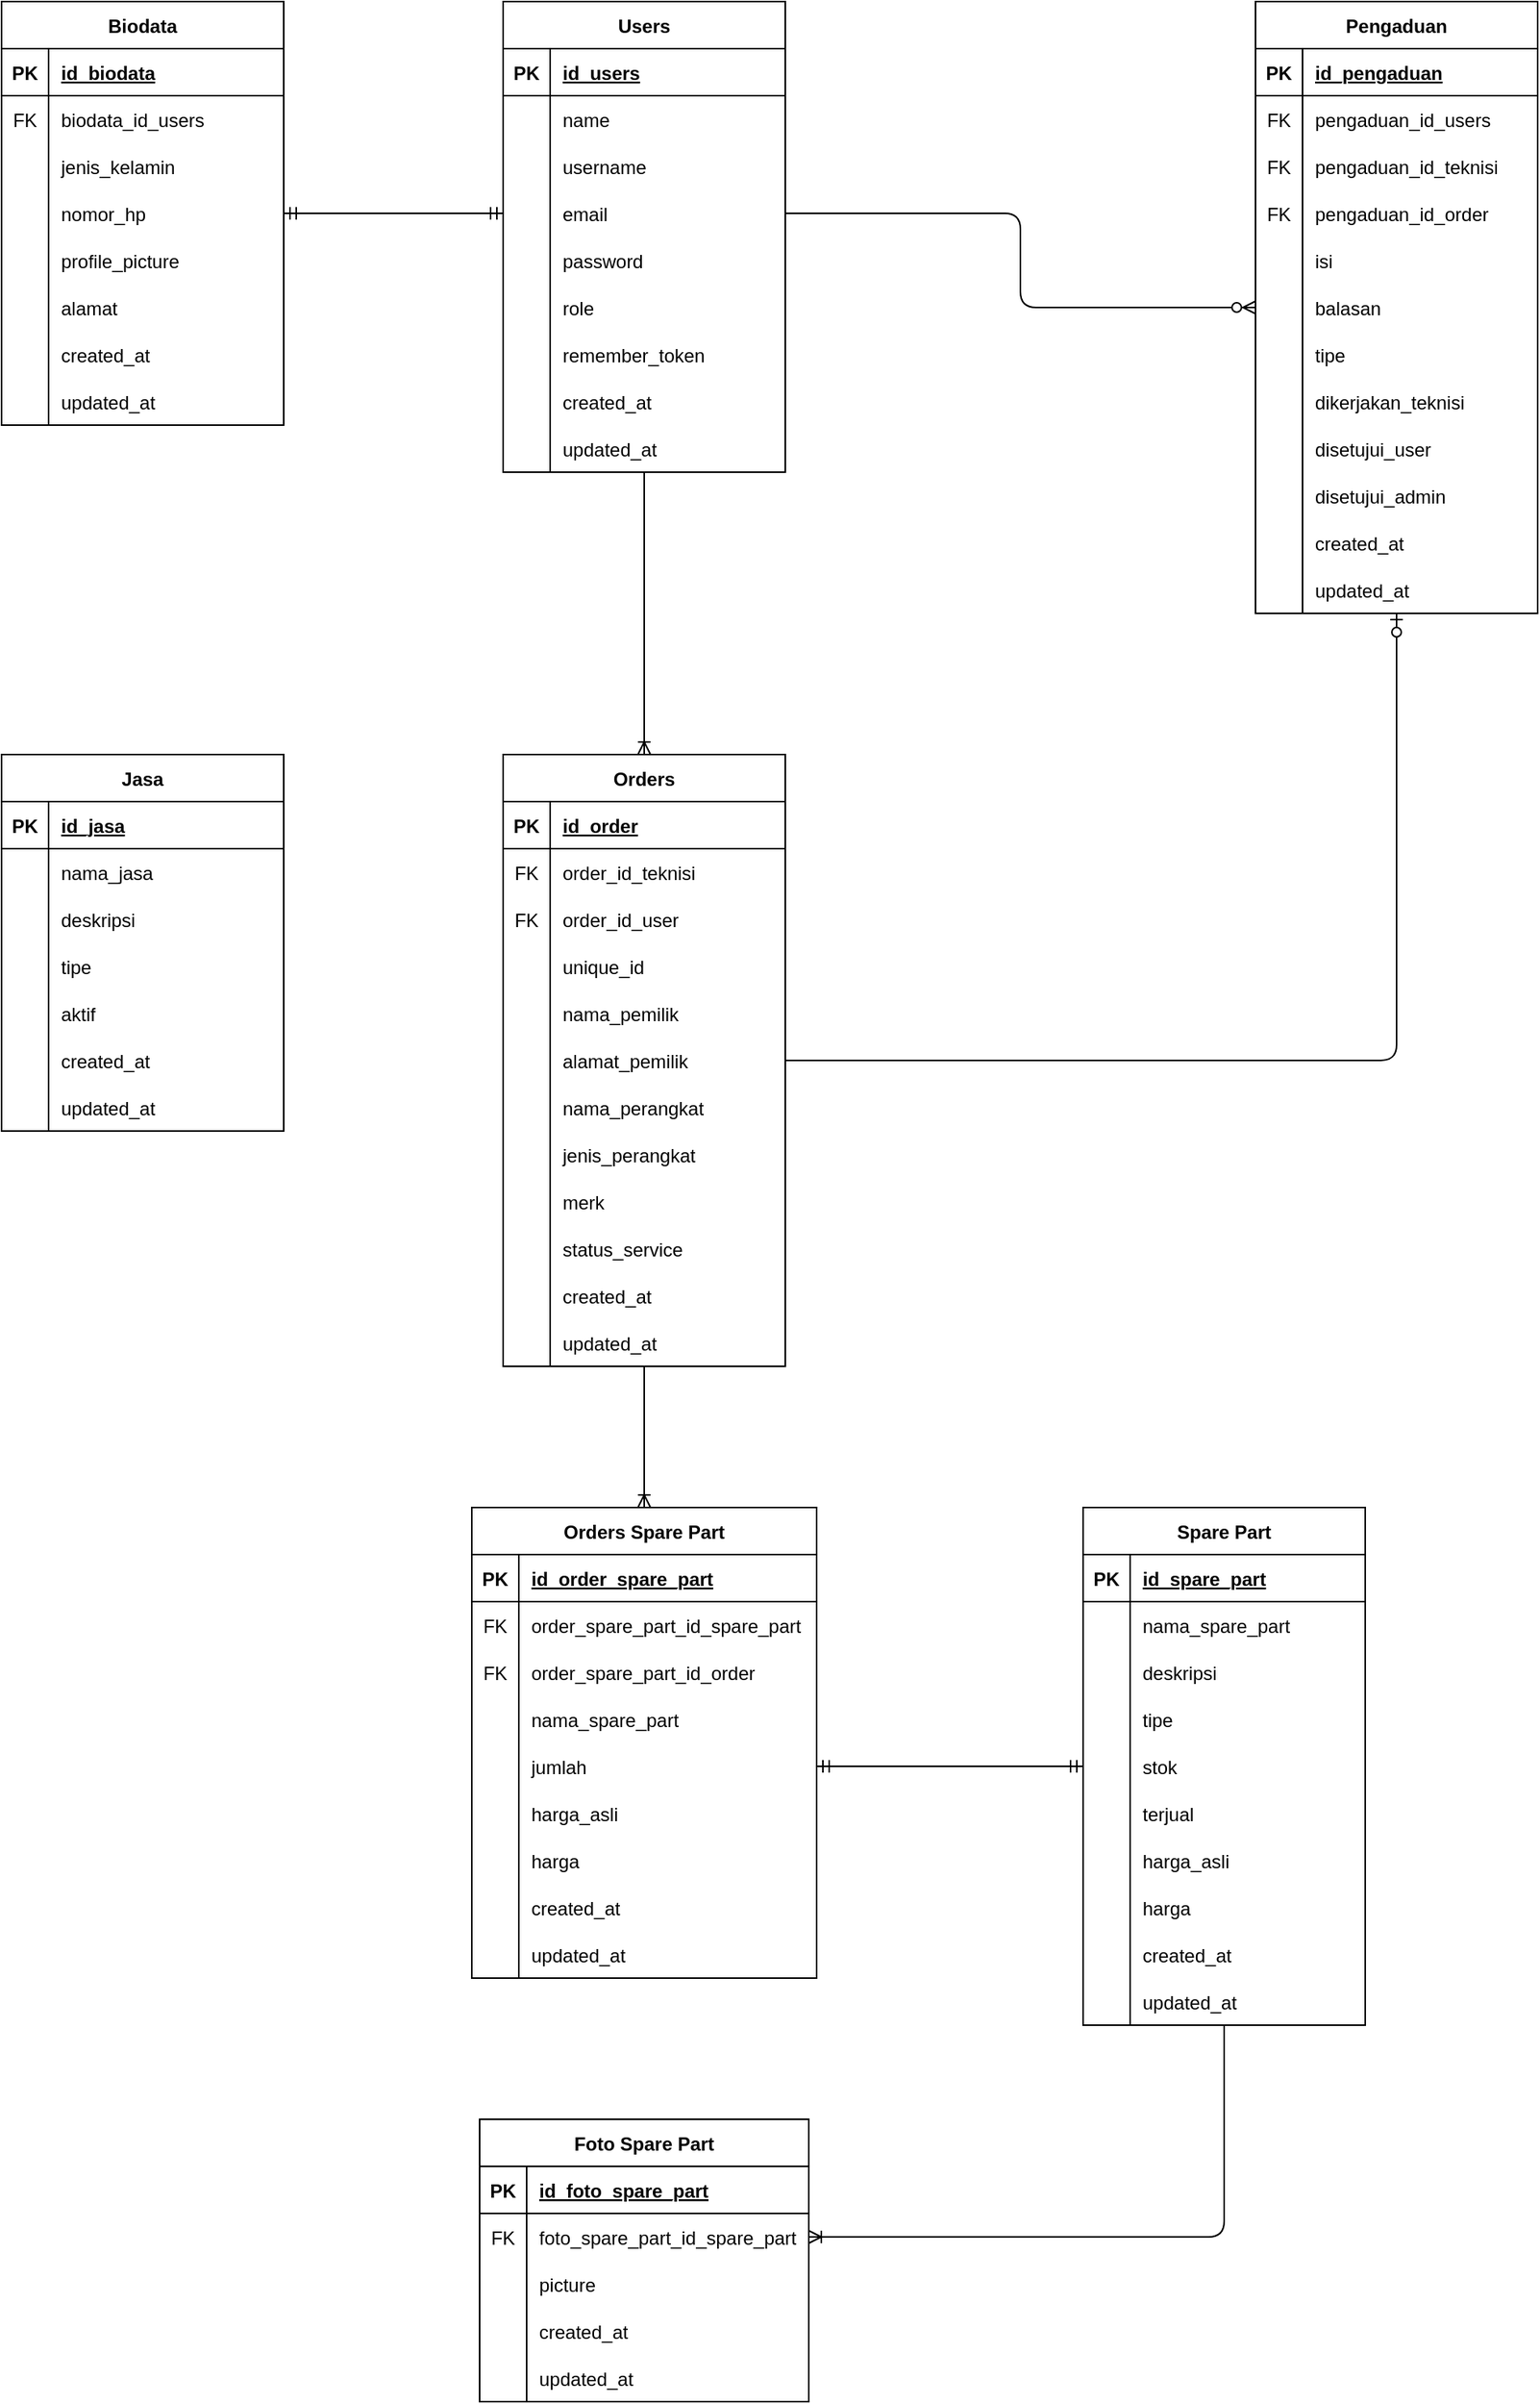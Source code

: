 <mxfile version="14.6.6" type="device"><diagram id="G_ScvQzFRhUuj-2AdJWd" name="Page-1"><mxGraphModel dx="1038" dy="580" grid="1" gridSize="10" guides="1" tooltips="1" connect="1" arrows="1" fold="1" page="1" pageScale="1" pageWidth="1100" pageHeight="850" math="0" shadow="0"><root><mxCell id="0"/><mxCell id="1" parent="0"/><mxCell id="-BinY3h1yxz4BoY5C3WM-1" value="Users" style="shape=table;startSize=30;container=1;collapsible=1;childLayout=tableLayout;fixedRows=1;rowLines=0;fontStyle=1;align=center;resizeLast=1;" parent="1" vertex="1"><mxGeometry x="380" y="30" width="180" height="300" as="geometry"><mxRectangle x="180" y="80" width="70" height="30" as="alternateBounds"/></mxGeometry></mxCell><mxCell id="-BinY3h1yxz4BoY5C3WM-2" value="" style="shape=partialRectangle;collapsible=0;dropTarget=0;pointerEvents=0;fillColor=none;top=0;left=0;bottom=1;right=0;points=[[0,0.5],[1,0.5]];portConstraint=eastwest;" parent="-BinY3h1yxz4BoY5C3WM-1" vertex="1"><mxGeometry y="30" width="180" height="30" as="geometry"/></mxCell><mxCell id="-BinY3h1yxz4BoY5C3WM-3" value="PK" style="shape=partialRectangle;connectable=0;fillColor=none;top=0;left=0;bottom=0;right=0;fontStyle=1;overflow=hidden;" parent="-BinY3h1yxz4BoY5C3WM-2" vertex="1"><mxGeometry width="30" height="30" as="geometry"/></mxCell><mxCell id="-BinY3h1yxz4BoY5C3WM-4" value="id_users" style="shape=partialRectangle;connectable=0;fillColor=none;top=0;left=0;bottom=0;right=0;align=left;spacingLeft=6;fontStyle=5;overflow=hidden;" parent="-BinY3h1yxz4BoY5C3WM-2" vertex="1"><mxGeometry x="30" width="150" height="30" as="geometry"/></mxCell><mxCell id="-BinY3h1yxz4BoY5C3WM-5" value="" style="shape=partialRectangle;collapsible=0;dropTarget=0;pointerEvents=0;fillColor=none;top=0;left=0;bottom=0;right=0;points=[[0,0.5],[1,0.5]];portConstraint=eastwest;" parent="-BinY3h1yxz4BoY5C3WM-1" vertex="1"><mxGeometry y="60" width="180" height="30" as="geometry"/></mxCell><mxCell id="-BinY3h1yxz4BoY5C3WM-6" value="" style="shape=partialRectangle;connectable=0;top=0;left=0;bottom=0;right=0;editable=1;overflow=hidden;sketch=0;gradientColor=#ffffff;fillColor=none;" parent="-BinY3h1yxz4BoY5C3WM-5" vertex="1"><mxGeometry width="30" height="30" as="geometry"/></mxCell><mxCell id="-BinY3h1yxz4BoY5C3WM-7" value="name" style="shape=partialRectangle;connectable=0;top=0;left=0;bottom=0;right=0;align=left;spacingLeft=6;overflow=hidden;sketch=0;gradientColor=#ffffff;fillColor=none;" parent="-BinY3h1yxz4BoY5C3WM-5" vertex="1"><mxGeometry x="30" width="150" height="30" as="geometry"/></mxCell><mxCell id="-BinY3h1yxz4BoY5C3WM-8" value="" style="shape=partialRectangle;collapsible=0;dropTarget=0;pointerEvents=0;fillColor=none;top=0;left=0;bottom=0;right=0;points=[[0,0.5],[1,0.5]];portConstraint=eastwest;" parent="-BinY3h1yxz4BoY5C3WM-1" vertex="1"><mxGeometry y="90" width="180" height="30" as="geometry"/></mxCell><mxCell id="-BinY3h1yxz4BoY5C3WM-9" value="" style="shape=partialRectangle;connectable=0;fillColor=none;top=0;left=0;bottom=0;right=0;editable=1;overflow=hidden;" parent="-BinY3h1yxz4BoY5C3WM-8" vertex="1"><mxGeometry width="30" height="30" as="geometry"/></mxCell><mxCell id="-BinY3h1yxz4BoY5C3WM-10" value="username" style="shape=partialRectangle;connectable=0;fillColor=none;top=0;left=0;bottom=0;right=0;align=left;spacingLeft=6;overflow=hidden;" parent="-BinY3h1yxz4BoY5C3WM-8" vertex="1"><mxGeometry x="30" width="150" height="30" as="geometry"/></mxCell><mxCell id="-BinY3h1yxz4BoY5C3WM-11" value="" style="shape=partialRectangle;collapsible=0;dropTarget=0;pointerEvents=0;fillColor=none;top=0;left=0;bottom=0;right=0;points=[[0,0.5],[1,0.5]];portConstraint=eastwest;" parent="-BinY3h1yxz4BoY5C3WM-1" vertex="1"><mxGeometry y="120" width="180" height="30" as="geometry"/></mxCell><mxCell id="-BinY3h1yxz4BoY5C3WM-12" value="" style="shape=partialRectangle;connectable=0;fillColor=none;top=0;left=0;bottom=0;right=0;editable=1;overflow=hidden;" parent="-BinY3h1yxz4BoY5C3WM-11" vertex="1"><mxGeometry width="30" height="30" as="geometry"/></mxCell><mxCell id="-BinY3h1yxz4BoY5C3WM-13" value="email" style="shape=partialRectangle;connectable=0;fillColor=none;top=0;left=0;bottom=0;right=0;align=left;spacingLeft=6;overflow=hidden;" parent="-BinY3h1yxz4BoY5C3WM-11" vertex="1"><mxGeometry x="30" width="150" height="30" as="geometry"/></mxCell><mxCell id="-BinY3h1yxz4BoY5C3WM-15" value="" style="shape=partialRectangle;collapsible=0;dropTarget=0;pointerEvents=0;fillColor=none;top=0;left=0;bottom=0;right=0;points=[[0,0.5],[1,0.5]];portConstraint=eastwest;" parent="-BinY3h1yxz4BoY5C3WM-1" vertex="1"><mxGeometry y="150" width="180" height="30" as="geometry"/></mxCell><mxCell id="-BinY3h1yxz4BoY5C3WM-16" value="" style="shape=partialRectangle;connectable=0;fillColor=none;top=0;left=0;bottom=0;right=0;editable=1;overflow=hidden;" parent="-BinY3h1yxz4BoY5C3WM-15" vertex="1"><mxGeometry width="30" height="30" as="geometry"/></mxCell><mxCell id="-BinY3h1yxz4BoY5C3WM-17" value="password" style="shape=partialRectangle;connectable=0;fillColor=none;top=0;left=0;bottom=0;right=0;align=left;spacingLeft=6;overflow=hidden;" parent="-BinY3h1yxz4BoY5C3WM-15" vertex="1"><mxGeometry x="30" width="150" height="30" as="geometry"/></mxCell><mxCell id="-BinY3h1yxz4BoY5C3WM-23" value="" style="shape=partialRectangle;collapsible=0;dropTarget=0;pointerEvents=0;fillColor=none;top=0;left=0;bottom=0;right=0;points=[[0,0.5],[1,0.5]];portConstraint=eastwest;" parent="-BinY3h1yxz4BoY5C3WM-1" vertex="1"><mxGeometry y="180" width="180" height="30" as="geometry"/></mxCell><mxCell id="-BinY3h1yxz4BoY5C3WM-24" value="" style="shape=partialRectangle;connectable=0;fillColor=none;top=0;left=0;bottom=0;right=0;editable=1;overflow=hidden;" parent="-BinY3h1yxz4BoY5C3WM-23" vertex="1"><mxGeometry width="30" height="30" as="geometry"/></mxCell><mxCell id="-BinY3h1yxz4BoY5C3WM-25" value="role" style="shape=partialRectangle;connectable=0;fillColor=none;top=0;left=0;bottom=0;right=0;align=left;spacingLeft=6;overflow=hidden;" parent="-BinY3h1yxz4BoY5C3WM-23" vertex="1"><mxGeometry x="30" width="150" height="30" as="geometry"/></mxCell><mxCell id="-BinY3h1yxz4BoY5C3WM-19" value="" style="shape=partialRectangle;collapsible=0;dropTarget=0;pointerEvents=0;fillColor=none;top=0;left=0;bottom=0;right=0;points=[[0,0.5],[1,0.5]];portConstraint=eastwest;" parent="-BinY3h1yxz4BoY5C3WM-1" vertex="1"><mxGeometry y="210" width="180" height="30" as="geometry"/></mxCell><mxCell id="-BinY3h1yxz4BoY5C3WM-20" value="" style="shape=partialRectangle;connectable=0;fillColor=none;top=0;left=0;bottom=0;right=0;editable=1;overflow=hidden;" parent="-BinY3h1yxz4BoY5C3WM-19" vertex="1"><mxGeometry width="30" height="30" as="geometry"/></mxCell><mxCell id="-BinY3h1yxz4BoY5C3WM-21" value="remember_token" style="shape=partialRectangle;connectable=0;fillColor=none;top=0;left=0;bottom=0;right=0;align=left;spacingLeft=6;overflow=hidden;" parent="-BinY3h1yxz4BoY5C3WM-19" vertex="1"><mxGeometry x="30" width="150" height="30" as="geometry"/></mxCell><mxCell id="-BinY3h1yxz4BoY5C3WM-27" value="" style="shape=partialRectangle;collapsible=0;dropTarget=0;pointerEvents=0;fillColor=none;top=0;left=0;bottom=0;right=0;points=[[0,0.5],[1,0.5]];portConstraint=eastwest;" parent="-BinY3h1yxz4BoY5C3WM-1" vertex="1"><mxGeometry y="240" width="180" height="30" as="geometry"/></mxCell><mxCell id="-BinY3h1yxz4BoY5C3WM-28" value="" style="shape=partialRectangle;connectable=0;fillColor=none;top=0;left=0;bottom=0;right=0;editable=1;overflow=hidden;" parent="-BinY3h1yxz4BoY5C3WM-27" vertex="1"><mxGeometry width="30" height="30" as="geometry"/></mxCell><mxCell id="-BinY3h1yxz4BoY5C3WM-29" value="created_at" style="shape=partialRectangle;connectable=0;fillColor=none;top=0;left=0;bottom=0;right=0;align=left;spacingLeft=6;overflow=hidden;" parent="-BinY3h1yxz4BoY5C3WM-27" vertex="1"><mxGeometry x="30" width="150" height="30" as="geometry"/></mxCell><mxCell id="-BinY3h1yxz4BoY5C3WM-31" value="" style="shape=partialRectangle;collapsible=0;dropTarget=0;pointerEvents=0;fillColor=none;top=0;left=0;bottom=0;right=0;points=[[0,0.5],[1,0.5]];portConstraint=eastwest;" parent="-BinY3h1yxz4BoY5C3WM-1" vertex="1"><mxGeometry y="270" width="180" height="30" as="geometry"/></mxCell><mxCell id="-BinY3h1yxz4BoY5C3WM-32" value="" style="shape=partialRectangle;connectable=0;fillColor=none;top=0;left=0;bottom=0;right=0;editable=1;overflow=hidden;" parent="-BinY3h1yxz4BoY5C3WM-31" vertex="1"><mxGeometry width="30" height="30" as="geometry"/></mxCell><mxCell id="-BinY3h1yxz4BoY5C3WM-33" value="updated_at" style="shape=partialRectangle;connectable=0;fillColor=none;top=0;left=0;bottom=0;right=0;align=left;spacingLeft=6;overflow=hidden;" parent="-BinY3h1yxz4BoY5C3WM-31" vertex="1"><mxGeometry x="30" width="150" height="30" as="geometry"/></mxCell><mxCell id="-BinY3h1yxz4BoY5C3WM-34" value="Biodata" style="shape=table;startSize=30;container=1;collapsible=1;childLayout=tableLayout;fixedRows=1;rowLines=0;fontStyle=1;align=center;resizeLast=1;sketch=0;strokeColor=#000000;fillColor=#ffffff;gradientColor=none;" parent="1" vertex="1"><mxGeometry x="60" y="30" width="180" height="270" as="geometry"/></mxCell><mxCell id="-BinY3h1yxz4BoY5C3WM-35" value="" style="shape=partialRectangle;collapsible=0;dropTarget=0;pointerEvents=0;fillColor=none;top=0;left=0;bottom=1;right=0;points=[[0,0.5],[1,0.5]];portConstraint=eastwest;" parent="-BinY3h1yxz4BoY5C3WM-34" vertex="1"><mxGeometry y="30" width="180" height="30" as="geometry"/></mxCell><mxCell id="-BinY3h1yxz4BoY5C3WM-36" value="PK" style="shape=partialRectangle;connectable=0;fillColor=none;top=0;left=0;bottom=0;right=0;fontStyle=1;overflow=hidden;" parent="-BinY3h1yxz4BoY5C3WM-35" vertex="1"><mxGeometry width="30" height="30" as="geometry"/></mxCell><mxCell id="-BinY3h1yxz4BoY5C3WM-37" value="id_biodata" style="shape=partialRectangle;connectable=0;fillColor=none;top=0;left=0;bottom=0;right=0;align=left;spacingLeft=6;fontStyle=5;overflow=hidden;" parent="-BinY3h1yxz4BoY5C3WM-35" vertex="1"><mxGeometry x="30" width="150" height="30" as="geometry"/></mxCell><mxCell id="-BinY3h1yxz4BoY5C3WM-38" value="" style="shape=partialRectangle;collapsible=0;dropTarget=0;pointerEvents=0;fillColor=none;top=0;left=0;bottom=0;right=0;points=[[0,0.5],[1,0.5]];portConstraint=eastwest;" parent="-BinY3h1yxz4BoY5C3WM-34" vertex="1"><mxGeometry y="60" width="180" height="30" as="geometry"/></mxCell><mxCell id="-BinY3h1yxz4BoY5C3WM-39" value="FK" style="shape=partialRectangle;connectable=0;fillColor=none;top=0;left=0;bottom=0;right=0;editable=1;overflow=hidden;" parent="-BinY3h1yxz4BoY5C3WM-38" vertex="1"><mxGeometry width="30" height="30" as="geometry"/></mxCell><mxCell id="-BinY3h1yxz4BoY5C3WM-40" value="biodata_id_users" style="shape=partialRectangle;connectable=0;fillColor=none;top=0;left=0;bottom=0;right=0;align=left;spacingLeft=6;overflow=hidden;" parent="-BinY3h1yxz4BoY5C3WM-38" vertex="1"><mxGeometry x="30" width="150" height="30" as="geometry"/></mxCell><mxCell id="-BinY3h1yxz4BoY5C3WM-41" value="" style="shape=partialRectangle;collapsible=0;dropTarget=0;pointerEvents=0;fillColor=none;top=0;left=0;bottom=0;right=0;points=[[0,0.5],[1,0.5]];portConstraint=eastwest;" parent="-BinY3h1yxz4BoY5C3WM-34" vertex="1"><mxGeometry y="90" width="180" height="30" as="geometry"/></mxCell><mxCell id="-BinY3h1yxz4BoY5C3WM-42" value="" style="shape=partialRectangle;connectable=0;fillColor=none;top=0;left=0;bottom=0;right=0;editable=1;overflow=hidden;" parent="-BinY3h1yxz4BoY5C3WM-41" vertex="1"><mxGeometry width="30" height="30" as="geometry"/></mxCell><mxCell id="-BinY3h1yxz4BoY5C3WM-43" value="jenis_kelamin" style="shape=partialRectangle;connectable=0;fillColor=none;top=0;left=0;bottom=0;right=0;align=left;spacingLeft=6;overflow=hidden;" parent="-BinY3h1yxz4BoY5C3WM-41" vertex="1"><mxGeometry x="30" width="150" height="30" as="geometry"/></mxCell><mxCell id="-BinY3h1yxz4BoY5C3WM-44" value="" style="shape=partialRectangle;collapsible=0;dropTarget=0;pointerEvents=0;fillColor=none;top=0;left=0;bottom=0;right=0;points=[[0,0.5],[1,0.5]];portConstraint=eastwest;" parent="-BinY3h1yxz4BoY5C3WM-34" vertex="1"><mxGeometry y="120" width="180" height="30" as="geometry"/></mxCell><mxCell id="-BinY3h1yxz4BoY5C3WM-45" value="" style="shape=partialRectangle;connectable=0;fillColor=none;top=0;left=0;bottom=0;right=0;editable=1;overflow=hidden;" parent="-BinY3h1yxz4BoY5C3WM-44" vertex="1"><mxGeometry width="30" height="30" as="geometry"/></mxCell><mxCell id="-BinY3h1yxz4BoY5C3WM-46" value="nomor_hp" style="shape=partialRectangle;connectable=0;fillColor=none;top=0;left=0;bottom=0;right=0;align=left;spacingLeft=6;overflow=hidden;" parent="-BinY3h1yxz4BoY5C3WM-44" vertex="1"><mxGeometry x="30" width="150" height="30" as="geometry"/></mxCell><mxCell id="-BinY3h1yxz4BoY5C3WM-48" value="" style="shape=partialRectangle;collapsible=0;dropTarget=0;pointerEvents=0;fillColor=none;top=0;left=0;bottom=0;right=0;points=[[0,0.5],[1,0.5]];portConstraint=eastwest;" parent="-BinY3h1yxz4BoY5C3WM-34" vertex="1"><mxGeometry y="150" width="180" height="30" as="geometry"/></mxCell><mxCell id="-BinY3h1yxz4BoY5C3WM-49" value="" style="shape=partialRectangle;connectable=0;fillColor=none;top=0;left=0;bottom=0;right=0;editable=1;overflow=hidden;" parent="-BinY3h1yxz4BoY5C3WM-48" vertex="1"><mxGeometry width="30" height="30" as="geometry"/></mxCell><mxCell id="-BinY3h1yxz4BoY5C3WM-50" value="profile_picture" style="shape=partialRectangle;connectable=0;fillColor=none;top=0;left=0;bottom=0;right=0;align=left;spacingLeft=6;overflow=hidden;" parent="-BinY3h1yxz4BoY5C3WM-48" vertex="1"><mxGeometry x="30" width="150" height="30" as="geometry"/></mxCell><mxCell id="-BinY3h1yxz4BoY5C3WM-52" value="" style="shape=partialRectangle;collapsible=0;dropTarget=0;pointerEvents=0;fillColor=none;top=0;left=0;bottom=0;right=0;points=[[0,0.5],[1,0.5]];portConstraint=eastwest;" parent="-BinY3h1yxz4BoY5C3WM-34" vertex="1"><mxGeometry y="180" width="180" height="30" as="geometry"/></mxCell><mxCell id="-BinY3h1yxz4BoY5C3WM-53" value="" style="shape=partialRectangle;connectable=0;fillColor=none;top=0;left=0;bottom=0;right=0;editable=1;overflow=hidden;" parent="-BinY3h1yxz4BoY5C3WM-52" vertex="1"><mxGeometry width="30" height="30" as="geometry"/></mxCell><mxCell id="-BinY3h1yxz4BoY5C3WM-54" value="alamat" style="shape=partialRectangle;connectable=0;fillColor=none;top=0;left=0;bottom=0;right=0;align=left;spacingLeft=6;overflow=hidden;" parent="-BinY3h1yxz4BoY5C3WM-52" vertex="1"><mxGeometry x="30" width="150" height="30" as="geometry"/></mxCell><mxCell id="-BinY3h1yxz4BoY5C3WM-56" value="" style="shape=partialRectangle;collapsible=0;dropTarget=0;pointerEvents=0;fillColor=none;top=0;left=0;bottom=0;right=0;points=[[0,0.5],[1,0.5]];portConstraint=eastwest;" parent="-BinY3h1yxz4BoY5C3WM-34" vertex="1"><mxGeometry y="210" width="180" height="30" as="geometry"/></mxCell><mxCell id="-BinY3h1yxz4BoY5C3WM-57" value="" style="shape=partialRectangle;connectable=0;fillColor=none;top=0;left=0;bottom=0;right=0;editable=1;overflow=hidden;" parent="-BinY3h1yxz4BoY5C3WM-56" vertex="1"><mxGeometry width="30" height="30" as="geometry"/></mxCell><mxCell id="-BinY3h1yxz4BoY5C3WM-58" value="created_at" style="shape=partialRectangle;connectable=0;fillColor=none;top=0;left=0;bottom=0;right=0;align=left;spacingLeft=6;overflow=hidden;" parent="-BinY3h1yxz4BoY5C3WM-56" vertex="1"><mxGeometry x="30" width="150" height="30" as="geometry"/></mxCell><mxCell id="-BinY3h1yxz4BoY5C3WM-60" value="" style="shape=partialRectangle;collapsible=0;dropTarget=0;pointerEvents=0;fillColor=none;top=0;left=0;bottom=0;right=0;points=[[0,0.5],[1,0.5]];portConstraint=eastwest;" parent="-BinY3h1yxz4BoY5C3WM-34" vertex="1"><mxGeometry y="240" width="180" height="30" as="geometry"/></mxCell><mxCell id="-BinY3h1yxz4BoY5C3WM-61" value="" style="shape=partialRectangle;connectable=0;fillColor=none;top=0;left=0;bottom=0;right=0;editable=1;overflow=hidden;" parent="-BinY3h1yxz4BoY5C3WM-60" vertex="1"><mxGeometry width="30" height="30" as="geometry"/></mxCell><mxCell id="-BinY3h1yxz4BoY5C3WM-62" value="updated_at" style="shape=partialRectangle;connectable=0;fillColor=none;top=0;left=0;bottom=0;right=0;align=left;spacingLeft=6;overflow=hidden;" parent="-BinY3h1yxz4BoY5C3WM-60" vertex="1"><mxGeometry x="30" width="150" height="30" as="geometry"/></mxCell><mxCell id="-BinY3h1yxz4BoY5C3WM-63" value="" style="edgeStyle=entityRelationEdgeStyle;fontSize=12;html=1;endArrow=ERmandOne;startArrow=ERmandOne;exitX=1;exitY=0.5;exitDx=0;exitDy=0;entryX=0;entryY=0.5;entryDx=0;entryDy=0;" parent="1" source="-BinY3h1yxz4BoY5C3WM-44" target="-BinY3h1yxz4BoY5C3WM-11" edge="1"><mxGeometry width="100" height="100" relative="1" as="geometry"><mxPoint x="400" y="240" as="sourcePoint"/><mxPoint x="500" y="140" as="targetPoint"/></mxGeometry></mxCell><mxCell id="-BinY3h1yxz4BoY5C3WM-64" value="Pengaduan" style="shape=table;startSize=30;container=1;collapsible=1;childLayout=tableLayout;fixedRows=1;rowLines=0;fontStyle=1;align=center;resizeLast=1;sketch=0;strokeColor=#000000;fillColor=#ffffff;gradientColor=none;" parent="1" vertex="1"><mxGeometry x="860" y="30" width="180" height="390" as="geometry"/></mxCell><mxCell id="-BinY3h1yxz4BoY5C3WM-65" value="" style="shape=partialRectangle;collapsible=0;dropTarget=0;pointerEvents=0;fillColor=none;top=0;left=0;bottom=1;right=0;points=[[0,0.5],[1,0.5]];portConstraint=eastwest;" parent="-BinY3h1yxz4BoY5C3WM-64" vertex="1"><mxGeometry y="30" width="180" height="30" as="geometry"/></mxCell><mxCell id="-BinY3h1yxz4BoY5C3WM-66" value="PK" style="shape=partialRectangle;connectable=0;fillColor=none;top=0;left=0;bottom=0;right=0;fontStyle=1;overflow=hidden;" parent="-BinY3h1yxz4BoY5C3WM-65" vertex="1"><mxGeometry width="30" height="30" as="geometry"/></mxCell><mxCell id="-BinY3h1yxz4BoY5C3WM-67" value="id_pengaduan" style="shape=partialRectangle;connectable=0;fillColor=none;top=0;left=0;bottom=0;right=0;align=left;spacingLeft=6;fontStyle=5;overflow=hidden;" parent="-BinY3h1yxz4BoY5C3WM-65" vertex="1"><mxGeometry x="30" width="150" height="30" as="geometry"/></mxCell><mxCell id="-BinY3h1yxz4BoY5C3WM-68" value="" style="shape=partialRectangle;collapsible=0;dropTarget=0;pointerEvents=0;fillColor=none;top=0;left=0;bottom=0;right=0;points=[[0,0.5],[1,0.5]];portConstraint=eastwest;" parent="-BinY3h1yxz4BoY5C3WM-64" vertex="1"><mxGeometry y="60" width="180" height="30" as="geometry"/></mxCell><mxCell id="-BinY3h1yxz4BoY5C3WM-69" value="FK" style="shape=partialRectangle;connectable=0;fillColor=none;top=0;left=0;bottom=0;right=0;editable=1;overflow=hidden;" parent="-BinY3h1yxz4BoY5C3WM-68" vertex="1"><mxGeometry width="30" height="30" as="geometry"/></mxCell><mxCell id="-BinY3h1yxz4BoY5C3WM-70" value="pengaduan_id_users" style="shape=partialRectangle;connectable=0;fillColor=none;top=0;left=0;bottom=0;right=0;align=left;spacingLeft=6;overflow=hidden;" parent="-BinY3h1yxz4BoY5C3WM-68" vertex="1"><mxGeometry x="30" width="150" height="30" as="geometry"/></mxCell><mxCell id="-BinY3h1yxz4BoY5C3WM-71" value="" style="shape=partialRectangle;collapsible=0;dropTarget=0;pointerEvents=0;fillColor=none;top=0;left=0;bottom=0;right=0;points=[[0,0.5],[1,0.5]];portConstraint=eastwest;" parent="-BinY3h1yxz4BoY5C3WM-64" vertex="1"><mxGeometry y="90" width="180" height="30" as="geometry"/></mxCell><mxCell id="-BinY3h1yxz4BoY5C3WM-72" value="FK" style="shape=partialRectangle;connectable=0;fillColor=none;top=0;left=0;bottom=0;right=0;editable=1;overflow=hidden;" parent="-BinY3h1yxz4BoY5C3WM-71" vertex="1"><mxGeometry width="30" height="30" as="geometry"/></mxCell><mxCell id="-BinY3h1yxz4BoY5C3WM-73" value="pengaduan_id_teknisi" style="shape=partialRectangle;connectable=0;fillColor=none;top=0;left=0;bottom=0;right=0;align=left;spacingLeft=6;overflow=hidden;" parent="-BinY3h1yxz4BoY5C3WM-71" vertex="1"><mxGeometry x="30" width="150" height="30" as="geometry"/></mxCell><mxCell id="-BinY3h1yxz4BoY5C3WM-74" value="" style="shape=partialRectangle;collapsible=0;dropTarget=0;pointerEvents=0;fillColor=none;top=0;left=0;bottom=0;right=0;points=[[0,0.5],[1,0.5]];portConstraint=eastwest;" parent="-BinY3h1yxz4BoY5C3WM-64" vertex="1"><mxGeometry y="120" width="180" height="30" as="geometry"/></mxCell><mxCell id="-BinY3h1yxz4BoY5C3WM-75" value="FK" style="shape=partialRectangle;connectable=0;fillColor=none;top=0;left=0;bottom=0;right=0;editable=1;overflow=hidden;" parent="-BinY3h1yxz4BoY5C3WM-74" vertex="1"><mxGeometry width="30" height="30" as="geometry"/></mxCell><mxCell id="-BinY3h1yxz4BoY5C3WM-76" value="pengaduan_id_order" style="shape=partialRectangle;connectable=0;fillColor=none;top=0;left=0;bottom=0;right=0;align=left;spacingLeft=6;overflow=hidden;" parent="-BinY3h1yxz4BoY5C3WM-74" vertex="1"><mxGeometry x="30" width="150" height="30" as="geometry"/></mxCell><mxCell id="-BinY3h1yxz4BoY5C3WM-78" value="" style="shape=partialRectangle;collapsible=0;dropTarget=0;pointerEvents=0;fillColor=none;top=0;left=0;bottom=0;right=0;points=[[0,0.5],[1,0.5]];portConstraint=eastwest;" parent="-BinY3h1yxz4BoY5C3WM-64" vertex="1"><mxGeometry y="150" width="180" height="30" as="geometry"/></mxCell><mxCell id="-BinY3h1yxz4BoY5C3WM-79" value="" style="shape=partialRectangle;connectable=0;fillColor=none;top=0;left=0;bottom=0;right=0;editable=1;overflow=hidden;" parent="-BinY3h1yxz4BoY5C3WM-78" vertex="1"><mxGeometry width="30" height="30" as="geometry"/></mxCell><mxCell id="-BinY3h1yxz4BoY5C3WM-80" value="isi" style="shape=partialRectangle;connectable=0;fillColor=none;top=0;left=0;bottom=0;right=0;align=left;spacingLeft=6;overflow=hidden;" parent="-BinY3h1yxz4BoY5C3WM-78" vertex="1"><mxGeometry x="30" width="150" height="30" as="geometry"/></mxCell><mxCell id="-BinY3h1yxz4BoY5C3WM-82" value="" style="shape=partialRectangle;collapsible=0;dropTarget=0;pointerEvents=0;fillColor=none;top=0;left=0;bottom=0;right=0;points=[[0,0.5],[1,0.5]];portConstraint=eastwest;" parent="-BinY3h1yxz4BoY5C3WM-64" vertex="1"><mxGeometry y="180" width="180" height="30" as="geometry"/></mxCell><mxCell id="-BinY3h1yxz4BoY5C3WM-83" value="" style="shape=partialRectangle;connectable=0;fillColor=none;top=0;left=0;bottom=0;right=0;editable=1;overflow=hidden;" parent="-BinY3h1yxz4BoY5C3WM-82" vertex="1"><mxGeometry width="30" height="30" as="geometry"/></mxCell><mxCell id="-BinY3h1yxz4BoY5C3WM-84" value="balasan" style="shape=partialRectangle;connectable=0;fillColor=none;top=0;left=0;bottom=0;right=0;align=left;spacingLeft=6;overflow=hidden;" parent="-BinY3h1yxz4BoY5C3WM-82" vertex="1"><mxGeometry x="30" width="150" height="30" as="geometry"/></mxCell><mxCell id="-BinY3h1yxz4BoY5C3WM-86" value="" style="shape=partialRectangle;collapsible=0;dropTarget=0;pointerEvents=0;fillColor=none;top=0;left=0;bottom=0;right=0;points=[[0,0.5],[1,0.5]];portConstraint=eastwest;" parent="-BinY3h1yxz4BoY5C3WM-64" vertex="1"><mxGeometry y="210" width="180" height="30" as="geometry"/></mxCell><mxCell id="-BinY3h1yxz4BoY5C3WM-87" value="" style="shape=partialRectangle;connectable=0;fillColor=none;top=0;left=0;bottom=0;right=0;editable=1;overflow=hidden;" parent="-BinY3h1yxz4BoY5C3WM-86" vertex="1"><mxGeometry width="30" height="30" as="geometry"/></mxCell><mxCell id="-BinY3h1yxz4BoY5C3WM-88" value="tipe" style="shape=partialRectangle;connectable=0;fillColor=none;top=0;left=0;bottom=0;right=0;align=left;spacingLeft=6;overflow=hidden;" parent="-BinY3h1yxz4BoY5C3WM-86" vertex="1"><mxGeometry x="30" width="150" height="30" as="geometry"/></mxCell><mxCell id="-BinY3h1yxz4BoY5C3WM-90" value="" style="shape=partialRectangle;collapsible=0;dropTarget=0;pointerEvents=0;fillColor=none;top=0;left=0;bottom=0;right=0;points=[[0,0.5],[1,0.5]];portConstraint=eastwest;" parent="-BinY3h1yxz4BoY5C3WM-64" vertex="1"><mxGeometry y="240" width="180" height="30" as="geometry"/></mxCell><mxCell id="-BinY3h1yxz4BoY5C3WM-91" value="" style="shape=partialRectangle;connectable=0;fillColor=none;top=0;left=0;bottom=0;right=0;editable=1;overflow=hidden;" parent="-BinY3h1yxz4BoY5C3WM-90" vertex="1"><mxGeometry width="30" height="30" as="geometry"/></mxCell><mxCell id="-BinY3h1yxz4BoY5C3WM-92" value="dikerjakan_teknisi" style="shape=partialRectangle;connectable=0;fillColor=none;top=0;left=0;bottom=0;right=0;align=left;spacingLeft=6;overflow=hidden;" parent="-BinY3h1yxz4BoY5C3WM-90" vertex="1"><mxGeometry x="30" width="150" height="30" as="geometry"/></mxCell><mxCell id="-BinY3h1yxz4BoY5C3WM-94" value="" style="shape=partialRectangle;collapsible=0;dropTarget=0;pointerEvents=0;fillColor=none;top=0;left=0;bottom=0;right=0;points=[[0,0.5],[1,0.5]];portConstraint=eastwest;" parent="-BinY3h1yxz4BoY5C3WM-64" vertex="1"><mxGeometry y="270" width="180" height="30" as="geometry"/></mxCell><mxCell id="-BinY3h1yxz4BoY5C3WM-95" value="" style="shape=partialRectangle;connectable=0;fillColor=none;top=0;left=0;bottom=0;right=0;editable=1;overflow=hidden;" parent="-BinY3h1yxz4BoY5C3WM-94" vertex="1"><mxGeometry width="30" height="30" as="geometry"/></mxCell><mxCell id="-BinY3h1yxz4BoY5C3WM-96" value="disetujui_user" style="shape=partialRectangle;connectable=0;fillColor=none;top=0;left=0;bottom=0;right=0;align=left;spacingLeft=6;overflow=hidden;" parent="-BinY3h1yxz4BoY5C3WM-94" vertex="1"><mxGeometry x="30" width="150" height="30" as="geometry"/></mxCell><mxCell id="-BinY3h1yxz4BoY5C3WM-98" value="" style="shape=partialRectangle;collapsible=0;dropTarget=0;pointerEvents=0;fillColor=none;top=0;left=0;bottom=0;right=0;points=[[0,0.5],[1,0.5]];portConstraint=eastwest;" parent="-BinY3h1yxz4BoY5C3WM-64" vertex="1"><mxGeometry y="300" width="180" height="30" as="geometry"/></mxCell><mxCell id="-BinY3h1yxz4BoY5C3WM-99" value="" style="shape=partialRectangle;connectable=0;fillColor=none;top=0;left=0;bottom=0;right=0;editable=1;overflow=hidden;" parent="-BinY3h1yxz4BoY5C3WM-98" vertex="1"><mxGeometry width="30" height="30" as="geometry"/></mxCell><mxCell id="-BinY3h1yxz4BoY5C3WM-100" value="disetujui_admin" style="shape=partialRectangle;connectable=0;fillColor=none;top=0;left=0;bottom=0;right=0;align=left;spacingLeft=6;overflow=hidden;" parent="-BinY3h1yxz4BoY5C3WM-98" vertex="1"><mxGeometry x="30" width="150" height="30" as="geometry"/></mxCell><mxCell id="-BinY3h1yxz4BoY5C3WM-102" value="" style="shape=partialRectangle;collapsible=0;dropTarget=0;pointerEvents=0;fillColor=none;top=0;left=0;bottom=0;right=0;points=[[0,0.5],[1,0.5]];portConstraint=eastwest;" parent="-BinY3h1yxz4BoY5C3WM-64" vertex="1"><mxGeometry y="330" width="180" height="30" as="geometry"/></mxCell><mxCell id="-BinY3h1yxz4BoY5C3WM-103" value="" style="shape=partialRectangle;connectable=0;fillColor=none;top=0;left=0;bottom=0;right=0;editable=1;overflow=hidden;" parent="-BinY3h1yxz4BoY5C3WM-102" vertex="1"><mxGeometry width="30" height="30" as="geometry"/></mxCell><mxCell id="-BinY3h1yxz4BoY5C3WM-104" value="created_at" style="shape=partialRectangle;connectable=0;fillColor=none;top=0;left=0;bottom=0;right=0;align=left;spacingLeft=6;overflow=hidden;" parent="-BinY3h1yxz4BoY5C3WM-102" vertex="1"><mxGeometry x="30" width="150" height="30" as="geometry"/></mxCell><mxCell id="-BinY3h1yxz4BoY5C3WM-106" value="" style="shape=partialRectangle;collapsible=0;dropTarget=0;pointerEvents=0;fillColor=none;top=0;left=0;bottom=0;right=0;points=[[0,0.5],[1,0.5]];portConstraint=eastwest;" parent="-BinY3h1yxz4BoY5C3WM-64" vertex="1"><mxGeometry y="360" width="180" height="30" as="geometry"/></mxCell><mxCell id="-BinY3h1yxz4BoY5C3WM-107" value="" style="shape=partialRectangle;connectable=0;fillColor=none;top=0;left=0;bottom=0;right=0;editable=1;overflow=hidden;" parent="-BinY3h1yxz4BoY5C3WM-106" vertex="1"><mxGeometry width="30" height="30" as="geometry"/></mxCell><mxCell id="-BinY3h1yxz4BoY5C3WM-108" value="updated_at" style="shape=partialRectangle;connectable=0;fillColor=none;top=0;left=0;bottom=0;right=0;align=left;spacingLeft=6;overflow=hidden;" parent="-BinY3h1yxz4BoY5C3WM-106" vertex="1"><mxGeometry x="30" width="150" height="30" as="geometry"/></mxCell><mxCell id="-BinY3h1yxz4BoY5C3WM-109" value="" style="edgeStyle=orthogonalEdgeStyle;fontSize=12;html=1;endArrow=ERzeroToMany;endFill=1;entryX=0;entryY=0.5;entryDx=0;entryDy=0;exitX=1;exitY=0.5;exitDx=0;exitDy=0;" parent="1" source="-BinY3h1yxz4BoY5C3WM-11" target="-BinY3h1yxz4BoY5C3WM-82" edge="1"><mxGeometry width="100" height="100" relative="1" as="geometry"><mxPoint x="610" y="320" as="sourcePoint"/><mxPoint x="710" y="220" as="targetPoint"/></mxGeometry></mxCell><mxCell id="-BinY3h1yxz4BoY5C3WM-110" value="Jasa" style="shape=table;startSize=30;container=1;collapsible=1;childLayout=tableLayout;fixedRows=1;rowLines=0;fontStyle=1;align=center;resizeLast=1;sketch=0;strokeColor=#000000;fillColor=#ffffff;gradientColor=none;" parent="1" vertex="1"><mxGeometry x="60" y="510" width="180" height="240" as="geometry"/></mxCell><mxCell id="-BinY3h1yxz4BoY5C3WM-111" value="" style="shape=partialRectangle;collapsible=0;dropTarget=0;pointerEvents=0;fillColor=none;top=0;left=0;bottom=1;right=0;points=[[0,0.5],[1,0.5]];portConstraint=eastwest;" parent="-BinY3h1yxz4BoY5C3WM-110" vertex="1"><mxGeometry y="30" width="180" height="30" as="geometry"/></mxCell><mxCell id="-BinY3h1yxz4BoY5C3WM-112" value="PK" style="shape=partialRectangle;connectable=0;fillColor=none;top=0;left=0;bottom=0;right=0;fontStyle=1;overflow=hidden;" parent="-BinY3h1yxz4BoY5C3WM-111" vertex="1"><mxGeometry width="30" height="30" as="geometry"/></mxCell><mxCell id="-BinY3h1yxz4BoY5C3WM-113" value="id_jasa" style="shape=partialRectangle;connectable=0;fillColor=none;top=0;left=0;bottom=0;right=0;align=left;spacingLeft=6;fontStyle=5;overflow=hidden;" parent="-BinY3h1yxz4BoY5C3WM-111" vertex="1"><mxGeometry x="30" width="150" height="30" as="geometry"/></mxCell><mxCell id="-BinY3h1yxz4BoY5C3WM-114" value="" style="shape=partialRectangle;collapsible=0;dropTarget=0;pointerEvents=0;fillColor=none;top=0;left=0;bottom=0;right=0;points=[[0,0.5],[1,0.5]];portConstraint=eastwest;" parent="-BinY3h1yxz4BoY5C3WM-110" vertex="1"><mxGeometry y="60" width="180" height="30" as="geometry"/></mxCell><mxCell id="-BinY3h1yxz4BoY5C3WM-115" value="" style="shape=partialRectangle;connectable=0;fillColor=none;top=0;left=0;bottom=0;right=0;editable=1;overflow=hidden;" parent="-BinY3h1yxz4BoY5C3WM-114" vertex="1"><mxGeometry width="30" height="30" as="geometry"/></mxCell><mxCell id="-BinY3h1yxz4BoY5C3WM-116" value="nama_jasa" style="shape=partialRectangle;connectable=0;fillColor=none;top=0;left=0;bottom=0;right=0;align=left;spacingLeft=6;overflow=hidden;" parent="-BinY3h1yxz4BoY5C3WM-114" vertex="1"><mxGeometry x="30" width="150" height="30" as="geometry"/></mxCell><mxCell id="-BinY3h1yxz4BoY5C3WM-117" value="" style="shape=partialRectangle;collapsible=0;dropTarget=0;pointerEvents=0;fillColor=none;top=0;left=0;bottom=0;right=0;points=[[0,0.5],[1,0.5]];portConstraint=eastwest;" parent="-BinY3h1yxz4BoY5C3WM-110" vertex="1"><mxGeometry y="90" width="180" height="30" as="geometry"/></mxCell><mxCell id="-BinY3h1yxz4BoY5C3WM-118" value="" style="shape=partialRectangle;connectable=0;fillColor=none;top=0;left=0;bottom=0;right=0;editable=1;overflow=hidden;" parent="-BinY3h1yxz4BoY5C3WM-117" vertex="1"><mxGeometry width="30" height="30" as="geometry"/></mxCell><mxCell id="-BinY3h1yxz4BoY5C3WM-119" value="deskripsi" style="shape=partialRectangle;connectable=0;fillColor=none;top=0;left=0;bottom=0;right=0;align=left;spacingLeft=6;overflow=hidden;" parent="-BinY3h1yxz4BoY5C3WM-117" vertex="1"><mxGeometry x="30" width="150" height="30" as="geometry"/></mxCell><mxCell id="-BinY3h1yxz4BoY5C3WM-120" value="" style="shape=partialRectangle;collapsible=0;dropTarget=0;pointerEvents=0;fillColor=none;top=0;left=0;bottom=0;right=0;points=[[0,0.5],[1,0.5]];portConstraint=eastwest;" parent="-BinY3h1yxz4BoY5C3WM-110" vertex="1"><mxGeometry y="120" width="180" height="30" as="geometry"/></mxCell><mxCell id="-BinY3h1yxz4BoY5C3WM-121" value="" style="shape=partialRectangle;connectable=0;fillColor=none;top=0;left=0;bottom=0;right=0;editable=1;overflow=hidden;" parent="-BinY3h1yxz4BoY5C3WM-120" vertex="1"><mxGeometry width="30" height="30" as="geometry"/></mxCell><mxCell id="-BinY3h1yxz4BoY5C3WM-122" value="tipe" style="shape=partialRectangle;connectable=0;fillColor=none;top=0;left=0;bottom=0;right=0;align=left;spacingLeft=6;overflow=hidden;" parent="-BinY3h1yxz4BoY5C3WM-120" vertex="1"><mxGeometry x="30" width="150" height="30" as="geometry"/></mxCell><mxCell id="-BinY3h1yxz4BoY5C3WM-124" value="" style="shape=partialRectangle;collapsible=0;dropTarget=0;pointerEvents=0;fillColor=none;top=0;left=0;bottom=0;right=0;points=[[0,0.5],[1,0.5]];portConstraint=eastwest;" parent="-BinY3h1yxz4BoY5C3WM-110" vertex="1"><mxGeometry y="150" width="180" height="30" as="geometry"/></mxCell><mxCell id="-BinY3h1yxz4BoY5C3WM-125" value="" style="shape=partialRectangle;connectable=0;fillColor=none;top=0;left=0;bottom=0;right=0;editable=1;overflow=hidden;" parent="-BinY3h1yxz4BoY5C3WM-124" vertex="1"><mxGeometry width="30" height="30" as="geometry"/></mxCell><mxCell id="-BinY3h1yxz4BoY5C3WM-126" value="aktif" style="shape=partialRectangle;connectable=0;fillColor=none;top=0;left=0;bottom=0;right=0;align=left;spacingLeft=6;overflow=hidden;" parent="-BinY3h1yxz4BoY5C3WM-124" vertex="1"><mxGeometry x="30" width="150" height="30" as="geometry"/></mxCell><mxCell id="-BinY3h1yxz4BoY5C3WM-132" value="" style="shape=partialRectangle;collapsible=0;dropTarget=0;pointerEvents=0;fillColor=none;top=0;left=0;bottom=0;right=0;points=[[0,0.5],[1,0.5]];portConstraint=eastwest;" parent="-BinY3h1yxz4BoY5C3WM-110" vertex="1"><mxGeometry y="180" width="180" height="30" as="geometry"/></mxCell><mxCell id="-BinY3h1yxz4BoY5C3WM-133" value="" style="shape=partialRectangle;connectable=0;fillColor=none;top=0;left=0;bottom=0;right=0;editable=1;overflow=hidden;" parent="-BinY3h1yxz4BoY5C3WM-132" vertex="1"><mxGeometry width="30" height="30" as="geometry"/></mxCell><mxCell id="-BinY3h1yxz4BoY5C3WM-134" value="created_at" style="shape=partialRectangle;connectable=0;fillColor=none;top=0;left=0;bottom=0;right=0;align=left;spacingLeft=6;overflow=hidden;" parent="-BinY3h1yxz4BoY5C3WM-132" vertex="1"><mxGeometry x="30" width="150" height="30" as="geometry"/></mxCell><mxCell id="-BinY3h1yxz4BoY5C3WM-128" value="" style="shape=partialRectangle;collapsible=0;dropTarget=0;pointerEvents=0;fillColor=none;top=0;left=0;bottom=0;right=0;points=[[0,0.5],[1,0.5]];portConstraint=eastwest;" parent="-BinY3h1yxz4BoY5C3WM-110" vertex="1"><mxGeometry y="210" width="180" height="30" as="geometry"/></mxCell><mxCell id="-BinY3h1yxz4BoY5C3WM-129" value="" style="shape=partialRectangle;connectable=0;fillColor=none;top=0;left=0;bottom=0;right=0;editable=1;overflow=hidden;" parent="-BinY3h1yxz4BoY5C3WM-128" vertex="1"><mxGeometry width="30" height="30" as="geometry"/></mxCell><mxCell id="-BinY3h1yxz4BoY5C3WM-130" value="updated_at" style="shape=partialRectangle;connectable=0;fillColor=none;top=0;left=0;bottom=0;right=0;align=left;spacingLeft=6;overflow=hidden;" parent="-BinY3h1yxz4BoY5C3WM-128" vertex="1"><mxGeometry x="30" width="150" height="30" as="geometry"/></mxCell><mxCell id="-BinY3h1yxz4BoY5C3WM-135" value="Orders" style="shape=table;startSize=30;container=1;collapsible=1;childLayout=tableLayout;fixedRows=1;rowLines=0;fontStyle=1;align=center;resizeLast=1;sketch=0;strokeColor=#000000;fillColor=#ffffff;gradientColor=none;" parent="1" vertex="1"><mxGeometry x="380" y="510" width="180" height="390" as="geometry"/></mxCell><mxCell id="-BinY3h1yxz4BoY5C3WM-136" value="" style="shape=partialRectangle;collapsible=0;dropTarget=0;pointerEvents=0;fillColor=none;top=0;left=0;bottom=1;right=0;points=[[0,0.5],[1,0.5]];portConstraint=eastwest;" parent="-BinY3h1yxz4BoY5C3WM-135" vertex="1"><mxGeometry y="30" width="180" height="30" as="geometry"/></mxCell><mxCell id="-BinY3h1yxz4BoY5C3WM-137" value="PK" style="shape=partialRectangle;connectable=0;fillColor=none;top=0;left=0;bottom=0;right=0;fontStyle=1;overflow=hidden;" parent="-BinY3h1yxz4BoY5C3WM-136" vertex="1"><mxGeometry width="30" height="30" as="geometry"/></mxCell><mxCell id="-BinY3h1yxz4BoY5C3WM-138" value="id_order" style="shape=partialRectangle;connectable=0;fillColor=none;top=0;left=0;bottom=0;right=0;align=left;spacingLeft=6;fontStyle=5;overflow=hidden;" parent="-BinY3h1yxz4BoY5C3WM-136" vertex="1"><mxGeometry x="30" width="150" height="30" as="geometry"/></mxCell><mxCell id="-BinY3h1yxz4BoY5C3WM-139" value="" style="shape=partialRectangle;collapsible=0;dropTarget=0;pointerEvents=0;fillColor=none;top=0;left=0;bottom=0;right=0;points=[[0,0.5],[1,0.5]];portConstraint=eastwest;" parent="-BinY3h1yxz4BoY5C3WM-135" vertex="1"><mxGeometry y="60" width="180" height="30" as="geometry"/></mxCell><mxCell id="-BinY3h1yxz4BoY5C3WM-140" value="FK" style="shape=partialRectangle;connectable=0;fillColor=none;top=0;left=0;bottom=0;right=0;editable=1;overflow=hidden;" parent="-BinY3h1yxz4BoY5C3WM-139" vertex="1"><mxGeometry width="30" height="30" as="geometry"/></mxCell><mxCell id="-BinY3h1yxz4BoY5C3WM-141" value="order_id_teknisi" style="shape=partialRectangle;connectable=0;fillColor=none;top=0;left=0;bottom=0;right=0;align=left;spacingLeft=6;overflow=hidden;" parent="-BinY3h1yxz4BoY5C3WM-139" vertex="1"><mxGeometry x="30" width="150" height="30" as="geometry"/></mxCell><mxCell id="-BinY3h1yxz4BoY5C3WM-142" value="" style="shape=partialRectangle;collapsible=0;dropTarget=0;pointerEvents=0;fillColor=none;top=0;left=0;bottom=0;right=0;points=[[0,0.5],[1,0.5]];portConstraint=eastwest;" parent="-BinY3h1yxz4BoY5C3WM-135" vertex="1"><mxGeometry y="90" width="180" height="30" as="geometry"/></mxCell><mxCell id="-BinY3h1yxz4BoY5C3WM-143" value="FK" style="shape=partialRectangle;connectable=0;fillColor=none;top=0;left=0;bottom=0;right=0;editable=1;overflow=hidden;" parent="-BinY3h1yxz4BoY5C3WM-142" vertex="1"><mxGeometry width="30" height="30" as="geometry"/></mxCell><mxCell id="-BinY3h1yxz4BoY5C3WM-144" value="order_id_user" style="shape=partialRectangle;connectable=0;fillColor=none;top=0;left=0;bottom=0;right=0;align=left;spacingLeft=6;overflow=hidden;" parent="-BinY3h1yxz4BoY5C3WM-142" vertex="1"><mxGeometry x="30" width="150" height="30" as="geometry"/></mxCell><mxCell id="-BinY3h1yxz4BoY5C3WM-145" value="" style="shape=partialRectangle;collapsible=0;dropTarget=0;pointerEvents=0;fillColor=none;top=0;left=0;bottom=0;right=0;points=[[0,0.5],[1,0.5]];portConstraint=eastwest;" parent="-BinY3h1yxz4BoY5C3WM-135" vertex="1"><mxGeometry y="120" width="180" height="30" as="geometry"/></mxCell><mxCell id="-BinY3h1yxz4BoY5C3WM-146" value="" style="shape=partialRectangle;connectable=0;fillColor=none;top=0;left=0;bottom=0;right=0;editable=1;overflow=hidden;" parent="-BinY3h1yxz4BoY5C3WM-145" vertex="1"><mxGeometry width="30" height="30" as="geometry"/></mxCell><mxCell id="-BinY3h1yxz4BoY5C3WM-147" value="unique_id" style="shape=partialRectangle;connectable=0;fillColor=none;top=0;left=0;bottom=0;right=0;align=left;spacingLeft=6;overflow=hidden;" parent="-BinY3h1yxz4BoY5C3WM-145" vertex="1"><mxGeometry x="30" width="150" height="30" as="geometry"/></mxCell><mxCell id="-BinY3h1yxz4BoY5C3WM-161" value="" style="shape=partialRectangle;collapsible=0;dropTarget=0;pointerEvents=0;fillColor=none;top=0;left=0;bottom=0;right=0;points=[[0,0.5],[1,0.5]];portConstraint=eastwest;" parent="-BinY3h1yxz4BoY5C3WM-135" vertex="1"><mxGeometry y="150" width="180" height="30" as="geometry"/></mxCell><mxCell id="-BinY3h1yxz4BoY5C3WM-162" value="" style="shape=partialRectangle;connectable=0;fillColor=none;top=0;left=0;bottom=0;right=0;editable=1;overflow=hidden;" parent="-BinY3h1yxz4BoY5C3WM-161" vertex="1"><mxGeometry width="30" height="30" as="geometry"/></mxCell><mxCell id="-BinY3h1yxz4BoY5C3WM-163" value="nama_pemilik" style="shape=partialRectangle;connectable=0;fillColor=none;top=0;left=0;bottom=0;right=0;align=left;spacingLeft=6;overflow=hidden;" parent="-BinY3h1yxz4BoY5C3WM-161" vertex="1"><mxGeometry x="30" width="150" height="30" as="geometry"/></mxCell><mxCell id="-BinY3h1yxz4BoY5C3WM-157" value="" style="shape=partialRectangle;collapsible=0;dropTarget=0;pointerEvents=0;fillColor=none;top=0;left=0;bottom=0;right=0;points=[[0,0.5],[1,0.5]];portConstraint=eastwest;" parent="-BinY3h1yxz4BoY5C3WM-135" vertex="1"><mxGeometry y="180" width="180" height="30" as="geometry"/></mxCell><mxCell id="-BinY3h1yxz4BoY5C3WM-158" value="" style="shape=partialRectangle;connectable=0;fillColor=none;top=0;left=0;bottom=0;right=0;editable=1;overflow=hidden;" parent="-BinY3h1yxz4BoY5C3WM-157" vertex="1"><mxGeometry width="30" height="30" as="geometry"/></mxCell><mxCell id="-BinY3h1yxz4BoY5C3WM-159" value="alamat_pemilik" style="shape=partialRectangle;connectable=0;fillColor=none;top=0;left=0;bottom=0;right=0;align=left;spacingLeft=6;overflow=hidden;" parent="-BinY3h1yxz4BoY5C3WM-157" vertex="1"><mxGeometry x="30" width="150" height="30" as="geometry"/></mxCell><mxCell id="-BinY3h1yxz4BoY5C3WM-153" value="" style="shape=partialRectangle;collapsible=0;dropTarget=0;pointerEvents=0;fillColor=none;top=0;left=0;bottom=0;right=0;points=[[0,0.5],[1,0.5]];portConstraint=eastwest;" parent="-BinY3h1yxz4BoY5C3WM-135" vertex="1"><mxGeometry y="210" width="180" height="30" as="geometry"/></mxCell><mxCell id="-BinY3h1yxz4BoY5C3WM-154" value="" style="shape=partialRectangle;connectable=0;fillColor=none;top=0;left=0;bottom=0;right=0;editable=1;overflow=hidden;" parent="-BinY3h1yxz4BoY5C3WM-153" vertex="1"><mxGeometry width="30" height="30" as="geometry"/></mxCell><mxCell id="-BinY3h1yxz4BoY5C3WM-155" value="nama_perangkat" style="shape=partialRectangle;connectable=0;fillColor=none;top=0;left=0;bottom=0;right=0;align=left;spacingLeft=6;overflow=hidden;" parent="-BinY3h1yxz4BoY5C3WM-153" vertex="1"><mxGeometry x="30" width="150" height="30" as="geometry"/></mxCell><mxCell id="-BinY3h1yxz4BoY5C3WM-149" value="" style="shape=partialRectangle;collapsible=0;dropTarget=0;pointerEvents=0;fillColor=none;top=0;left=0;bottom=0;right=0;points=[[0,0.5],[1,0.5]];portConstraint=eastwest;" parent="-BinY3h1yxz4BoY5C3WM-135" vertex="1"><mxGeometry y="240" width="180" height="30" as="geometry"/></mxCell><mxCell id="-BinY3h1yxz4BoY5C3WM-150" value="" style="shape=partialRectangle;connectable=0;fillColor=none;top=0;left=0;bottom=0;right=0;editable=1;overflow=hidden;" parent="-BinY3h1yxz4BoY5C3WM-149" vertex="1"><mxGeometry width="30" height="30" as="geometry"/></mxCell><mxCell id="-BinY3h1yxz4BoY5C3WM-151" value="jenis_perangkat" style="shape=partialRectangle;connectable=0;fillColor=none;top=0;left=0;bottom=0;right=0;align=left;spacingLeft=6;overflow=hidden;" parent="-BinY3h1yxz4BoY5C3WM-149" vertex="1"><mxGeometry x="30" width="150" height="30" as="geometry"/></mxCell><mxCell id="-BinY3h1yxz4BoY5C3WM-173" value="" style="shape=partialRectangle;collapsible=0;dropTarget=0;pointerEvents=0;fillColor=none;top=0;left=0;bottom=0;right=0;points=[[0,0.5],[1,0.5]];portConstraint=eastwest;" parent="-BinY3h1yxz4BoY5C3WM-135" vertex="1"><mxGeometry y="270" width="180" height="30" as="geometry"/></mxCell><mxCell id="-BinY3h1yxz4BoY5C3WM-174" value="" style="shape=partialRectangle;connectable=0;fillColor=none;top=0;left=0;bottom=0;right=0;editable=1;overflow=hidden;" parent="-BinY3h1yxz4BoY5C3WM-173" vertex="1"><mxGeometry width="30" height="30" as="geometry"/></mxCell><mxCell id="-BinY3h1yxz4BoY5C3WM-175" value="merk" style="shape=partialRectangle;connectable=0;fillColor=none;top=0;left=0;bottom=0;right=0;align=left;spacingLeft=6;overflow=hidden;" parent="-BinY3h1yxz4BoY5C3WM-173" vertex="1"><mxGeometry x="30" width="150" height="30" as="geometry"/></mxCell><mxCell id="-BinY3h1yxz4BoY5C3WM-169" value="" style="shape=partialRectangle;collapsible=0;dropTarget=0;pointerEvents=0;fillColor=none;top=0;left=0;bottom=0;right=0;points=[[0,0.5],[1,0.5]];portConstraint=eastwest;" parent="-BinY3h1yxz4BoY5C3WM-135" vertex="1"><mxGeometry y="300" width="180" height="30" as="geometry"/></mxCell><mxCell id="-BinY3h1yxz4BoY5C3WM-170" value="" style="shape=partialRectangle;connectable=0;fillColor=none;top=0;left=0;bottom=0;right=0;editable=1;overflow=hidden;" parent="-BinY3h1yxz4BoY5C3WM-169" vertex="1"><mxGeometry width="30" height="30" as="geometry"/></mxCell><mxCell id="-BinY3h1yxz4BoY5C3WM-171" value="status_service" style="shape=partialRectangle;connectable=0;fillColor=none;top=0;left=0;bottom=0;right=0;align=left;spacingLeft=6;overflow=hidden;" parent="-BinY3h1yxz4BoY5C3WM-169" vertex="1"><mxGeometry x="30" width="150" height="30" as="geometry"/></mxCell><mxCell id="-BinY3h1yxz4BoY5C3WM-165" value="" style="shape=partialRectangle;collapsible=0;dropTarget=0;pointerEvents=0;fillColor=none;top=0;left=0;bottom=0;right=0;points=[[0,0.5],[1,0.5]];portConstraint=eastwest;" parent="-BinY3h1yxz4BoY5C3WM-135" vertex="1"><mxGeometry y="330" width="180" height="30" as="geometry"/></mxCell><mxCell id="-BinY3h1yxz4BoY5C3WM-166" value="" style="shape=partialRectangle;connectable=0;fillColor=none;top=0;left=0;bottom=0;right=0;editable=1;overflow=hidden;" parent="-BinY3h1yxz4BoY5C3WM-165" vertex="1"><mxGeometry width="30" height="30" as="geometry"/></mxCell><mxCell id="-BinY3h1yxz4BoY5C3WM-167" value="created_at" style="shape=partialRectangle;connectable=0;fillColor=none;top=0;left=0;bottom=0;right=0;align=left;spacingLeft=6;overflow=hidden;" parent="-BinY3h1yxz4BoY5C3WM-165" vertex="1"><mxGeometry x="30" width="150" height="30" as="geometry"/></mxCell><mxCell id="-BinY3h1yxz4BoY5C3WM-177" value="" style="shape=partialRectangle;collapsible=0;dropTarget=0;pointerEvents=0;fillColor=none;top=0;left=0;bottom=0;right=0;points=[[0,0.5],[1,0.5]];portConstraint=eastwest;" parent="-BinY3h1yxz4BoY5C3WM-135" vertex="1"><mxGeometry y="360" width="180" height="30" as="geometry"/></mxCell><mxCell id="-BinY3h1yxz4BoY5C3WM-178" value="" style="shape=partialRectangle;connectable=0;fillColor=none;top=0;left=0;bottom=0;right=0;editable=1;overflow=hidden;" parent="-BinY3h1yxz4BoY5C3WM-177" vertex="1"><mxGeometry width="30" height="30" as="geometry"/></mxCell><mxCell id="-BinY3h1yxz4BoY5C3WM-179" value="updated_at" style="shape=partialRectangle;connectable=0;fillColor=none;top=0;left=0;bottom=0;right=0;align=left;spacingLeft=6;overflow=hidden;" parent="-BinY3h1yxz4BoY5C3WM-177" vertex="1"><mxGeometry x="30" width="150" height="30" as="geometry"/></mxCell><mxCell id="-BinY3h1yxz4BoY5C3WM-180" value="" style="edgeStyle=orthogonalEdgeStyle;fontSize=12;html=1;endArrow=ERoneToMany;entryX=0.5;entryY=0;entryDx=0;entryDy=0;" parent="1" source="-BinY3h1yxz4BoY5C3WM-1" target="-BinY3h1yxz4BoY5C3WM-135" edge="1"><mxGeometry width="100" height="100" relative="1" as="geometry"><mxPoint x="410" y="390" as="sourcePoint"/><mxPoint x="620" y="360" as="targetPoint"/><Array as="points"/></mxGeometry></mxCell><mxCell id="-BinY3h1yxz4BoY5C3WM-182" value="" style="edgeStyle=orthogonalEdgeStyle;fontSize=12;html=1;endArrow=ERzeroToOne;endFill=1;exitX=1;exitY=0.5;exitDx=0;exitDy=0;" parent="1" source="-BinY3h1yxz4BoY5C3WM-157" target="-BinY3h1yxz4BoY5C3WM-64" edge="1"><mxGeometry width="100" height="100" relative="1" as="geometry"><mxPoint x="690" y="510" as="sourcePoint"/><mxPoint x="790" y="410" as="targetPoint"/></mxGeometry></mxCell><mxCell id="HzTKmIRIOjTRakmxduNS-1" value="Orders Spare Part" style="shape=table;startSize=30;container=1;collapsible=1;childLayout=tableLayout;fixedRows=1;rowLines=0;fontStyle=1;align=center;resizeLast=1;" parent="1" vertex="1"><mxGeometry x="360" y="990" width="220" height="300" as="geometry"/></mxCell><mxCell id="HzTKmIRIOjTRakmxduNS-2" value="" style="shape=partialRectangle;collapsible=0;dropTarget=0;pointerEvents=0;fillColor=none;top=0;left=0;bottom=1;right=0;points=[[0,0.5],[1,0.5]];portConstraint=eastwest;" parent="HzTKmIRIOjTRakmxduNS-1" vertex="1"><mxGeometry y="30" width="220" height="30" as="geometry"/></mxCell><mxCell id="HzTKmIRIOjTRakmxduNS-3" value="PK" style="shape=partialRectangle;connectable=0;fillColor=none;top=0;left=0;bottom=0;right=0;fontStyle=1;overflow=hidden;" parent="HzTKmIRIOjTRakmxduNS-2" vertex="1"><mxGeometry width="30" height="30" as="geometry"/></mxCell><mxCell id="HzTKmIRIOjTRakmxduNS-4" value="id_order_spare_part" style="shape=partialRectangle;connectable=0;fillColor=none;top=0;left=0;bottom=0;right=0;align=left;spacingLeft=6;fontStyle=5;overflow=hidden;" parent="HzTKmIRIOjTRakmxduNS-2" vertex="1"><mxGeometry x="30" width="190" height="30" as="geometry"/></mxCell><mxCell id="HzTKmIRIOjTRakmxduNS-5" value="" style="shape=partialRectangle;collapsible=0;dropTarget=0;pointerEvents=0;fillColor=none;top=0;left=0;bottom=0;right=0;points=[[0,0.5],[1,0.5]];portConstraint=eastwest;" parent="HzTKmIRIOjTRakmxduNS-1" vertex="1"><mxGeometry y="60" width="220" height="30" as="geometry"/></mxCell><mxCell id="HzTKmIRIOjTRakmxduNS-6" value="FK" style="shape=partialRectangle;connectable=0;fillColor=none;top=0;left=0;bottom=0;right=0;editable=1;overflow=hidden;" parent="HzTKmIRIOjTRakmxduNS-5" vertex="1"><mxGeometry width="30" height="30" as="geometry"/></mxCell><mxCell id="HzTKmIRIOjTRakmxduNS-7" value="order_spare_part_id_spare_part" style="shape=partialRectangle;connectable=0;fillColor=none;top=0;left=0;bottom=0;right=0;align=left;spacingLeft=6;overflow=hidden;" parent="HzTKmIRIOjTRakmxduNS-5" vertex="1"><mxGeometry x="30" width="190" height="30" as="geometry"/></mxCell><mxCell id="HzTKmIRIOjTRakmxduNS-8" value="" style="shape=partialRectangle;collapsible=0;dropTarget=0;pointerEvents=0;fillColor=none;top=0;left=0;bottom=0;right=0;points=[[0,0.5],[1,0.5]];portConstraint=eastwest;" parent="HzTKmIRIOjTRakmxduNS-1" vertex="1"><mxGeometry y="90" width="220" height="30" as="geometry"/></mxCell><mxCell id="HzTKmIRIOjTRakmxduNS-9" value="FK" style="shape=partialRectangle;connectable=0;fillColor=none;top=0;left=0;bottom=0;right=0;editable=1;overflow=hidden;" parent="HzTKmIRIOjTRakmxduNS-8" vertex="1"><mxGeometry width="30" height="30" as="geometry"/></mxCell><mxCell id="HzTKmIRIOjTRakmxduNS-10" value="order_spare_part_id_order" style="shape=partialRectangle;connectable=0;fillColor=none;top=0;left=0;bottom=0;right=0;align=left;spacingLeft=6;overflow=hidden;" parent="HzTKmIRIOjTRakmxduNS-8" vertex="1"><mxGeometry x="30" width="190" height="30" as="geometry"/></mxCell><mxCell id="HzTKmIRIOjTRakmxduNS-11" value="" style="shape=partialRectangle;collapsible=0;dropTarget=0;pointerEvents=0;fillColor=none;top=0;left=0;bottom=0;right=0;points=[[0,0.5],[1,0.5]];portConstraint=eastwest;" parent="HzTKmIRIOjTRakmxduNS-1" vertex="1"><mxGeometry y="120" width="220" height="30" as="geometry"/></mxCell><mxCell id="HzTKmIRIOjTRakmxduNS-12" value="" style="shape=partialRectangle;connectable=0;fillColor=none;top=0;left=0;bottom=0;right=0;editable=1;overflow=hidden;" parent="HzTKmIRIOjTRakmxduNS-11" vertex="1"><mxGeometry width="30" height="30" as="geometry"/></mxCell><mxCell id="HzTKmIRIOjTRakmxduNS-13" value="nama_spare_part" style="shape=partialRectangle;connectable=0;fillColor=none;top=0;left=0;bottom=0;right=0;align=left;spacingLeft=6;overflow=hidden;" parent="HzTKmIRIOjTRakmxduNS-11" vertex="1"><mxGeometry x="30" width="190" height="30" as="geometry"/></mxCell><mxCell id="HzTKmIRIOjTRakmxduNS-15" value="" style="shape=partialRectangle;collapsible=0;dropTarget=0;pointerEvents=0;fillColor=none;top=0;left=0;bottom=0;right=0;points=[[0,0.5],[1,0.5]];portConstraint=eastwest;" parent="HzTKmIRIOjTRakmxduNS-1" vertex="1"><mxGeometry y="150" width="220" height="30" as="geometry"/></mxCell><mxCell id="HzTKmIRIOjTRakmxduNS-16" value="" style="shape=partialRectangle;connectable=0;fillColor=none;top=0;left=0;bottom=0;right=0;editable=1;overflow=hidden;" parent="HzTKmIRIOjTRakmxduNS-15" vertex="1"><mxGeometry width="30" height="30" as="geometry"/></mxCell><mxCell id="HzTKmIRIOjTRakmxduNS-17" value="jumlah" style="shape=partialRectangle;connectable=0;fillColor=none;top=0;left=0;bottom=0;right=0;align=left;spacingLeft=6;overflow=hidden;" parent="HzTKmIRIOjTRakmxduNS-15" vertex="1"><mxGeometry x="30" width="190" height="30" as="geometry"/></mxCell><mxCell id="HzTKmIRIOjTRakmxduNS-19" value="" style="shape=partialRectangle;collapsible=0;dropTarget=0;pointerEvents=0;fillColor=none;top=0;left=0;bottom=0;right=0;points=[[0,0.5],[1,0.5]];portConstraint=eastwest;" parent="HzTKmIRIOjTRakmxduNS-1" vertex="1"><mxGeometry y="180" width="220" height="30" as="geometry"/></mxCell><mxCell id="HzTKmIRIOjTRakmxduNS-20" value="" style="shape=partialRectangle;connectable=0;fillColor=none;top=0;left=0;bottom=0;right=0;editable=1;overflow=hidden;" parent="HzTKmIRIOjTRakmxduNS-19" vertex="1"><mxGeometry width="30" height="30" as="geometry"/></mxCell><mxCell id="HzTKmIRIOjTRakmxduNS-21" value="harga_asli" style="shape=partialRectangle;connectable=0;fillColor=none;top=0;left=0;bottom=0;right=0;align=left;spacingLeft=6;overflow=hidden;" parent="HzTKmIRIOjTRakmxduNS-19" vertex="1"><mxGeometry x="30" width="190" height="30" as="geometry"/></mxCell><mxCell id="HzTKmIRIOjTRakmxduNS-23" value="" style="shape=partialRectangle;collapsible=0;dropTarget=0;pointerEvents=0;fillColor=none;top=0;left=0;bottom=0;right=0;points=[[0,0.5],[1,0.5]];portConstraint=eastwest;" parent="HzTKmIRIOjTRakmxduNS-1" vertex="1"><mxGeometry y="210" width="220" height="30" as="geometry"/></mxCell><mxCell id="HzTKmIRIOjTRakmxduNS-24" value="" style="shape=partialRectangle;connectable=0;fillColor=none;top=0;left=0;bottom=0;right=0;editable=1;overflow=hidden;" parent="HzTKmIRIOjTRakmxduNS-23" vertex="1"><mxGeometry width="30" height="30" as="geometry"/></mxCell><mxCell id="HzTKmIRIOjTRakmxduNS-25" value="harga" style="shape=partialRectangle;connectable=0;fillColor=none;top=0;left=0;bottom=0;right=0;align=left;spacingLeft=6;overflow=hidden;" parent="HzTKmIRIOjTRakmxduNS-23" vertex="1"><mxGeometry x="30" width="190" height="30" as="geometry"/></mxCell><mxCell id="HzTKmIRIOjTRakmxduNS-27" value="" style="shape=partialRectangle;collapsible=0;dropTarget=0;pointerEvents=0;fillColor=none;top=0;left=0;bottom=0;right=0;points=[[0,0.5],[1,0.5]];portConstraint=eastwest;" parent="HzTKmIRIOjTRakmxduNS-1" vertex="1"><mxGeometry y="240" width="220" height="30" as="geometry"/></mxCell><mxCell id="HzTKmIRIOjTRakmxduNS-28" value="" style="shape=partialRectangle;connectable=0;fillColor=none;top=0;left=0;bottom=0;right=0;editable=1;overflow=hidden;" parent="HzTKmIRIOjTRakmxduNS-27" vertex="1"><mxGeometry width="30" height="30" as="geometry"/></mxCell><mxCell id="HzTKmIRIOjTRakmxduNS-29" value="created_at" style="shape=partialRectangle;connectable=0;fillColor=none;top=0;left=0;bottom=0;right=0;align=left;spacingLeft=6;overflow=hidden;" parent="HzTKmIRIOjTRakmxduNS-27" vertex="1"><mxGeometry x="30" width="190" height="30" as="geometry"/></mxCell><mxCell id="HzTKmIRIOjTRakmxduNS-31" value="" style="shape=partialRectangle;collapsible=0;dropTarget=0;pointerEvents=0;fillColor=none;top=0;left=0;bottom=0;right=0;points=[[0,0.5],[1,0.5]];portConstraint=eastwest;" parent="HzTKmIRIOjTRakmxduNS-1" vertex="1"><mxGeometry y="270" width="220" height="30" as="geometry"/></mxCell><mxCell id="HzTKmIRIOjTRakmxduNS-32" value="" style="shape=partialRectangle;connectable=0;fillColor=none;top=0;left=0;bottom=0;right=0;editable=1;overflow=hidden;" parent="HzTKmIRIOjTRakmxduNS-31" vertex="1"><mxGeometry width="30" height="30" as="geometry"/></mxCell><mxCell id="HzTKmIRIOjTRakmxduNS-33" value="updated_at" style="shape=partialRectangle;connectable=0;fillColor=none;top=0;left=0;bottom=0;right=0;align=left;spacingLeft=6;overflow=hidden;" parent="HzTKmIRIOjTRakmxduNS-31" vertex="1"><mxGeometry x="30" width="190" height="30" as="geometry"/></mxCell><mxCell id="HzTKmIRIOjTRakmxduNS-34" value="" style="edgeStyle=orthogonalEdgeStyle;fontSize=12;html=1;endArrow=ERoneToMany;entryX=0.5;entryY=0;entryDx=0;entryDy=0;" parent="1" source="-BinY3h1yxz4BoY5C3WM-135" target="HzTKmIRIOjTRakmxduNS-1" edge="1"><mxGeometry width="100" height="100" relative="1" as="geometry"><mxPoint x="470" y="940" as="sourcePoint"/><mxPoint x="490" y="950" as="targetPoint"/></mxGeometry></mxCell><mxCell id="HzTKmIRIOjTRakmxduNS-35" value="Spare Part" style="shape=table;startSize=30;container=1;collapsible=1;childLayout=tableLayout;fixedRows=1;rowLines=0;fontStyle=1;align=center;resizeLast=1;" parent="1" vertex="1"><mxGeometry x="750" y="990" width="180" height="330" as="geometry"/></mxCell><mxCell id="HzTKmIRIOjTRakmxduNS-36" value="" style="shape=partialRectangle;collapsible=0;dropTarget=0;pointerEvents=0;fillColor=none;top=0;left=0;bottom=1;right=0;points=[[0,0.5],[1,0.5]];portConstraint=eastwest;" parent="HzTKmIRIOjTRakmxduNS-35" vertex="1"><mxGeometry y="30" width="180" height="30" as="geometry"/></mxCell><mxCell id="HzTKmIRIOjTRakmxduNS-37" value="PK" style="shape=partialRectangle;connectable=0;fillColor=none;top=0;left=0;bottom=0;right=0;fontStyle=1;overflow=hidden;" parent="HzTKmIRIOjTRakmxduNS-36" vertex="1"><mxGeometry width="30" height="30" as="geometry"/></mxCell><mxCell id="HzTKmIRIOjTRakmxduNS-38" value="id_spare_part" style="shape=partialRectangle;connectable=0;fillColor=none;top=0;left=0;bottom=0;right=0;align=left;spacingLeft=6;fontStyle=5;overflow=hidden;" parent="HzTKmIRIOjTRakmxduNS-36" vertex="1"><mxGeometry x="30" width="150" height="30" as="geometry"/></mxCell><mxCell id="HzTKmIRIOjTRakmxduNS-39" value="" style="shape=partialRectangle;collapsible=0;dropTarget=0;pointerEvents=0;fillColor=none;top=0;left=0;bottom=0;right=0;points=[[0,0.5],[1,0.5]];portConstraint=eastwest;" parent="HzTKmIRIOjTRakmxduNS-35" vertex="1"><mxGeometry y="60" width="180" height="30" as="geometry"/></mxCell><mxCell id="HzTKmIRIOjTRakmxduNS-40" value="" style="shape=partialRectangle;connectable=0;fillColor=none;top=0;left=0;bottom=0;right=0;editable=1;overflow=hidden;" parent="HzTKmIRIOjTRakmxduNS-39" vertex="1"><mxGeometry width="30" height="30" as="geometry"/></mxCell><mxCell id="HzTKmIRIOjTRakmxduNS-41" value="nama_spare_part" style="shape=partialRectangle;connectable=0;fillColor=none;top=0;left=0;bottom=0;right=0;align=left;spacingLeft=6;overflow=hidden;" parent="HzTKmIRIOjTRakmxduNS-39" vertex="1"><mxGeometry x="30" width="150" height="30" as="geometry"/></mxCell><mxCell id="HzTKmIRIOjTRakmxduNS-42" value="" style="shape=partialRectangle;collapsible=0;dropTarget=0;pointerEvents=0;fillColor=none;top=0;left=0;bottom=0;right=0;points=[[0,0.5],[1,0.5]];portConstraint=eastwest;" parent="HzTKmIRIOjTRakmxduNS-35" vertex="1"><mxGeometry y="90" width="180" height="30" as="geometry"/></mxCell><mxCell id="HzTKmIRIOjTRakmxduNS-43" value="" style="shape=partialRectangle;connectable=0;fillColor=none;top=0;left=0;bottom=0;right=0;editable=1;overflow=hidden;" parent="HzTKmIRIOjTRakmxduNS-42" vertex="1"><mxGeometry width="30" height="30" as="geometry"/></mxCell><mxCell id="HzTKmIRIOjTRakmxduNS-44" value="deskripsi" style="shape=partialRectangle;connectable=0;fillColor=none;top=0;left=0;bottom=0;right=0;align=left;spacingLeft=6;overflow=hidden;" parent="HzTKmIRIOjTRakmxduNS-42" vertex="1"><mxGeometry x="30" width="150" height="30" as="geometry"/></mxCell><mxCell id="HzTKmIRIOjTRakmxduNS-45" value="" style="shape=partialRectangle;collapsible=0;dropTarget=0;pointerEvents=0;fillColor=none;top=0;left=0;bottom=0;right=0;points=[[0,0.5],[1,0.5]];portConstraint=eastwest;" parent="HzTKmIRIOjTRakmxduNS-35" vertex="1"><mxGeometry y="120" width="180" height="30" as="geometry"/></mxCell><mxCell id="HzTKmIRIOjTRakmxduNS-46" value="" style="shape=partialRectangle;connectable=0;fillColor=none;top=0;left=0;bottom=0;right=0;editable=1;overflow=hidden;" parent="HzTKmIRIOjTRakmxduNS-45" vertex="1"><mxGeometry width="30" height="30" as="geometry"/></mxCell><mxCell id="HzTKmIRIOjTRakmxduNS-47" value="tipe" style="shape=partialRectangle;connectable=0;fillColor=none;top=0;left=0;bottom=0;right=0;align=left;spacingLeft=6;overflow=hidden;" parent="HzTKmIRIOjTRakmxduNS-45" vertex="1"><mxGeometry x="30" width="150" height="30" as="geometry"/></mxCell><mxCell id="HzTKmIRIOjTRakmxduNS-49" value="" style="shape=partialRectangle;collapsible=0;dropTarget=0;pointerEvents=0;fillColor=none;top=0;left=0;bottom=0;right=0;points=[[0,0.5],[1,0.5]];portConstraint=eastwest;" parent="HzTKmIRIOjTRakmxduNS-35" vertex="1"><mxGeometry y="150" width="180" height="30" as="geometry"/></mxCell><mxCell id="HzTKmIRIOjTRakmxduNS-50" value="" style="shape=partialRectangle;connectable=0;fillColor=none;top=0;left=0;bottom=0;right=0;editable=1;overflow=hidden;" parent="HzTKmIRIOjTRakmxduNS-49" vertex="1"><mxGeometry width="30" height="30" as="geometry"/></mxCell><mxCell id="HzTKmIRIOjTRakmxduNS-51" value="stok" style="shape=partialRectangle;connectable=0;fillColor=none;top=0;left=0;bottom=0;right=0;align=left;spacingLeft=6;overflow=hidden;" parent="HzTKmIRIOjTRakmxduNS-49" vertex="1"><mxGeometry x="30" width="150" height="30" as="geometry"/></mxCell><mxCell id="HzTKmIRIOjTRakmxduNS-57" value="" style="shape=partialRectangle;collapsible=0;dropTarget=0;pointerEvents=0;fillColor=none;top=0;left=0;bottom=0;right=0;points=[[0,0.5],[1,0.5]];portConstraint=eastwest;" parent="HzTKmIRIOjTRakmxduNS-35" vertex="1"><mxGeometry y="180" width="180" height="30" as="geometry"/></mxCell><mxCell id="HzTKmIRIOjTRakmxduNS-58" value="" style="shape=partialRectangle;connectable=0;fillColor=none;top=0;left=0;bottom=0;right=0;editable=1;overflow=hidden;" parent="HzTKmIRIOjTRakmxduNS-57" vertex="1"><mxGeometry width="30" height="30" as="geometry"/></mxCell><mxCell id="HzTKmIRIOjTRakmxduNS-59" value="terjual" style="shape=partialRectangle;connectable=0;fillColor=none;top=0;left=0;bottom=0;right=0;align=left;spacingLeft=6;overflow=hidden;" parent="HzTKmIRIOjTRakmxduNS-57" vertex="1"><mxGeometry x="30" width="150" height="30" as="geometry"/></mxCell><mxCell id="HzTKmIRIOjTRakmxduNS-53" value="" style="shape=partialRectangle;collapsible=0;dropTarget=0;pointerEvents=0;fillColor=none;top=0;left=0;bottom=0;right=0;points=[[0,0.5],[1,0.5]];portConstraint=eastwest;" parent="HzTKmIRIOjTRakmxduNS-35" vertex="1"><mxGeometry y="210" width="180" height="30" as="geometry"/></mxCell><mxCell id="HzTKmIRIOjTRakmxduNS-54" value="" style="shape=partialRectangle;connectable=0;fillColor=none;top=0;left=0;bottom=0;right=0;editable=1;overflow=hidden;" parent="HzTKmIRIOjTRakmxduNS-53" vertex="1"><mxGeometry width="30" height="30" as="geometry"/></mxCell><mxCell id="HzTKmIRIOjTRakmxduNS-55" value="harga_asli" style="shape=partialRectangle;connectable=0;fillColor=none;top=0;left=0;bottom=0;right=0;align=left;spacingLeft=6;overflow=hidden;" parent="HzTKmIRIOjTRakmxduNS-53" vertex="1"><mxGeometry x="30" width="150" height="30" as="geometry"/></mxCell><mxCell id="HzTKmIRIOjTRakmxduNS-61" value="" style="shape=partialRectangle;collapsible=0;dropTarget=0;pointerEvents=0;fillColor=none;top=0;left=0;bottom=0;right=0;points=[[0,0.5],[1,0.5]];portConstraint=eastwest;" parent="HzTKmIRIOjTRakmxduNS-35" vertex="1"><mxGeometry y="240" width="180" height="30" as="geometry"/></mxCell><mxCell id="HzTKmIRIOjTRakmxduNS-62" value="" style="shape=partialRectangle;connectable=0;fillColor=none;top=0;left=0;bottom=0;right=0;editable=1;overflow=hidden;" parent="HzTKmIRIOjTRakmxduNS-61" vertex="1"><mxGeometry width="30" height="30" as="geometry"/></mxCell><mxCell id="HzTKmIRIOjTRakmxduNS-63" value="harga" style="shape=partialRectangle;connectable=0;fillColor=none;top=0;left=0;bottom=0;right=0;align=left;spacingLeft=6;overflow=hidden;" parent="HzTKmIRIOjTRakmxduNS-61" vertex="1"><mxGeometry x="30" width="150" height="30" as="geometry"/></mxCell><mxCell id="HzTKmIRIOjTRakmxduNS-65" value="" style="shape=partialRectangle;collapsible=0;dropTarget=0;pointerEvents=0;fillColor=none;top=0;left=0;bottom=0;right=0;points=[[0,0.5],[1,0.5]];portConstraint=eastwest;" parent="HzTKmIRIOjTRakmxduNS-35" vertex="1"><mxGeometry y="270" width="180" height="30" as="geometry"/></mxCell><mxCell id="HzTKmIRIOjTRakmxduNS-66" value="" style="shape=partialRectangle;connectable=0;fillColor=none;top=0;left=0;bottom=0;right=0;editable=1;overflow=hidden;" parent="HzTKmIRIOjTRakmxduNS-65" vertex="1"><mxGeometry width="30" height="30" as="geometry"/></mxCell><mxCell id="HzTKmIRIOjTRakmxduNS-67" value="created_at" style="shape=partialRectangle;connectable=0;fillColor=none;top=0;left=0;bottom=0;right=0;align=left;spacingLeft=6;overflow=hidden;" parent="HzTKmIRIOjTRakmxduNS-65" vertex="1"><mxGeometry x="30" width="150" height="30" as="geometry"/></mxCell><mxCell id="HzTKmIRIOjTRakmxduNS-69" value="" style="shape=partialRectangle;collapsible=0;dropTarget=0;pointerEvents=0;fillColor=none;top=0;left=0;bottom=0;right=0;points=[[0,0.5],[1,0.5]];portConstraint=eastwest;" parent="HzTKmIRIOjTRakmxduNS-35" vertex="1"><mxGeometry y="300" width="180" height="30" as="geometry"/></mxCell><mxCell id="HzTKmIRIOjTRakmxduNS-70" value="" style="shape=partialRectangle;connectable=0;fillColor=none;top=0;left=0;bottom=0;right=0;editable=1;overflow=hidden;" parent="HzTKmIRIOjTRakmxduNS-69" vertex="1"><mxGeometry width="30" height="30" as="geometry"/></mxCell><mxCell id="HzTKmIRIOjTRakmxduNS-71" value="updated_at" style="shape=partialRectangle;connectable=0;fillColor=none;top=0;left=0;bottom=0;right=0;align=left;spacingLeft=6;overflow=hidden;" parent="HzTKmIRIOjTRakmxduNS-69" vertex="1"><mxGeometry x="30" width="150" height="30" as="geometry"/></mxCell><mxCell id="HzTKmIRIOjTRakmxduNS-72" value="" style="edgeStyle=entityRelationEdgeStyle;fontSize=12;html=1;endArrow=ERmandOne;startArrow=ERmandOne;exitX=1;exitY=0.5;exitDx=0;exitDy=0;entryX=0;entryY=0.5;entryDx=0;entryDy=0;" parent="1" source="HzTKmIRIOjTRakmxduNS-15" target="HzTKmIRIOjTRakmxduNS-49" edge="1"><mxGeometry width="100" height="100" relative="1" as="geometry"><mxPoint x="710" y="1220" as="sourcePoint"/><mxPoint x="810" y="1120" as="targetPoint"/></mxGeometry></mxCell><mxCell id="HzTKmIRIOjTRakmxduNS-73" value="Foto Spare Part" style="shape=table;startSize=30;container=1;collapsible=1;childLayout=tableLayout;fixedRows=1;rowLines=0;fontStyle=1;align=center;resizeLast=1;" parent="1" vertex="1"><mxGeometry x="365" y="1380" width="210" height="180" as="geometry"/></mxCell><mxCell id="HzTKmIRIOjTRakmxduNS-74" value="" style="shape=partialRectangle;collapsible=0;dropTarget=0;pointerEvents=0;fillColor=none;top=0;left=0;bottom=1;right=0;points=[[0,0.5],[1,0.5]];portConstraint=eastwest;" parent="HzTKmIRIOjTRakmxduNS-73" vertex="1"><mxGeometry y="30" width="210" height="30" as="geometry"/></mxCell><mxCell id="HzTKmIRIOjTRakmxduNS-75" value="PK" style="shape=partialRectangle;connectable=0;fillColor=none;top=0;left=0;bottom=0;right=0;fontStyle=1;overflow=hidden;" parent="HzTKmIRIOjTRakmxduNS-74" vertex="1"><mxGeometry width="30" height="30" as="geometry"/></mxCell><mxCell id="HzTKmIRIOjTRakmxduNS-76" value="id_foto_spare_part" style="shape=partialRectangle;connectable=0;fillColor=none;top=0;left=0;bottom=0;right=0;align=left;spacingLeft=6;fontStyle=5;overflow=hidden;" parent="HzTKmIRIOjTRakmxduNS-74" vertex="1"><mxGeometry x="30" width="180" height="30" as="geometry"/></mxCell><mxCell id="HzTKmIRIOjTRakmxduNS-77" value="" style="shape=partialRectangle;collapsible=0;dropTarget=0;pointerEvents=0;fillColor=none;top=0;left=0;bottom=0;right=0;points=[[0,0.5],[1,0.5]];portConstraint=eastwest;" parent="HzTKmIRIOjTRakmxduNS-73" vertex="1"><mxGeometry y="60" width="210" height="30" as="geometry"/></mxCell><mxCell id="HzTKmIRIOjTRakmxduNS-78" value="FK" style="shape=partialRectangle;connectable=0;fillColor=none;top=0;left=0;bottom=0;right=0;editable=1;overflow=hidden;" parent="HzTKmIRIOjTRakmxduNS-77" vertex="1"><mxGeometry width="30" height="30" as="geometry"/></mxCell><mxCell id="HzTKmIRIOjTRakmxduNS-79" value="foto_spare_part_id_spare_part" style="shape=partialRectangle;connectable=0;fillColor=none;top=0;left=0;bottom=0;right=0;align=left;spacingLeft=6;overflow=hidden;" parent="HzTKmIRIOjTRakmxduNS-77" vertex="1"><mxGeometry x="30" width="180" height="30" as="geometry"/></mxCell><mxCell id="HzTKmIRIOjTRakmxduNS-80" value="" style="shape=partialRectangle;collapsible=0;dropTarget=0;pointerEvents=0;fillColor=none;top=0;left=0;bottom=0;right=0;points=[[0,0.5],[1,0.5]];portConstraint=eastwest;" parent="HzTKmIRIOjTRakmxduNS-73" vertex="1"><mxGeometry y="90" width="210" height="30" as="geometry"/></mxCell><mxCell id="HzTKmIRIOjTRakmxduNS-81" value="" style="shape=partialRectangle;connectable=0;fillColor=none;top=0;left=0;bottom=0;right=0;editable=1;overflow=hidden;" parent="HzTKmIRIOjTRakmxduNS-80" vertex="1"><mxGeometry width="30" height="30" as="geometry"/></mxCell><mxCell id="HzTKmIRIOjTRakmxduNS-82" value="picture" style="shape=partialRectangle;connectable=0;fillColor=none;top=0;left=0;bottom=0;right=0;align=left;spacingLeft=6;overflow=hidden;" parent="HzTKmIRIOjTRakmxduNS-80" vertex="1"><mxGeometry x="30" width="180" height="30" as="geometry"/></mxCell><mxCell id="HzTKmIRIOjTRakmxduNS-83" value="" style="shape=partialRectangle;collapsible=0;dropTarget=0;pointerEvents=0;fillColor=none;top=0;left=0;bottom=0;right=0;points=[[0,0.5],[1,0.5]];portConstraint=eastwest;" parent="HzTKmIRIOjTRakmxduNS-73" vertex="1"><mxGeometry y="120" width="210" height="30" as="geometry"/></mxCell><mxCell id="HzTKmIRIOjTRakmxduNS-84" value="" style="shape=partialRectangle;connectable=0;fillColor=none;top=0;left=0;bottom=0;right=0;editable=1;overflow=hidden;" parent="HzTKmIRIOjTRakmxduNS-83" vertex="1"><mxGeometry width="30" height="30" as="geometry"/></mxCell><mxCell id="HzTKmIRIOjTRakmxduNS-85" value="created_at" style="shape=partialRectangle;connectable=0;fillColor=none;top=0;left=0;bottom=0;right=0;align=left;spacingLeft=6;overflow=hidden;" parent="HzTKmIRIOjTRakmxduNS-83" vertex="1"><mxGeometry x="30" width="180" height="30" as="geometry"/></mxCell><mxCell id="HzTKmIRIOjTRakmxduNS-87" value="" style="shape=partialRectangle;collapsible=0;dropTarget=0;pointerEvents=0;fillColor=none;top=0;left=0;bottom=0;right=0;points=[[0,0.5],[1,0.5]];portConstraint=eastwest;" parent="HzTKmIRIOjTRakmxduNS-73" vertex="1"><mxGeometry y="150" width="210" height="30" as="geometry"/></mxCell><mxCell id="HzTKmIRIOjTRakmxduNS-88" value="" style="shape=partialRectangle;connectable=0;fillColor=none;top=0;left=0;bottom=0;right=0;editable=1;overflow=hidden;" parent="HzTKmIRIOjTRakmxduNS-87" vertex="1"><mxGeometry width="30" height="30" as="geometry"/></mxCell><mxCell id="HzTKmIRIOjTRakmxduNS-89" value="updated_at" style="shape=partialRectangle;connectable=0;fillColor=none;top=0;left=0;bottom=0;right=0;align=left;spacingLeft=6;overflow=hidden;" parent="HzTKmIRIOjTRakmxduNS-87" vertex="1"><mxGeometry x="30" width="180" height="30" as="geometry"/></mxCell><mxCell id="HzTKmIRIOjTRakmxduNS-95" value="" style="edgeStyle=orthogonalEdgeStyle;fontSize=12;html=1;endArrow=ERoneToMany;entryX=1;entryY=0.5;entryDx=0;entryDy=0;" parent="1" source="HzTKmIRIOjTRakmxduNS-35" target="HzTKmIRIOjTRakmxduNS-77" edge="1"><mxGeometry width="100" height="100" relative="1" as="geometry"><mxPoint x="840" y="1350" as="sourcePoint"/><mxPoint x="940" y="1330" as="targetPoint"/></mxGeometry></mxCell></root></mxGraphModel></diagram></mxfile>
